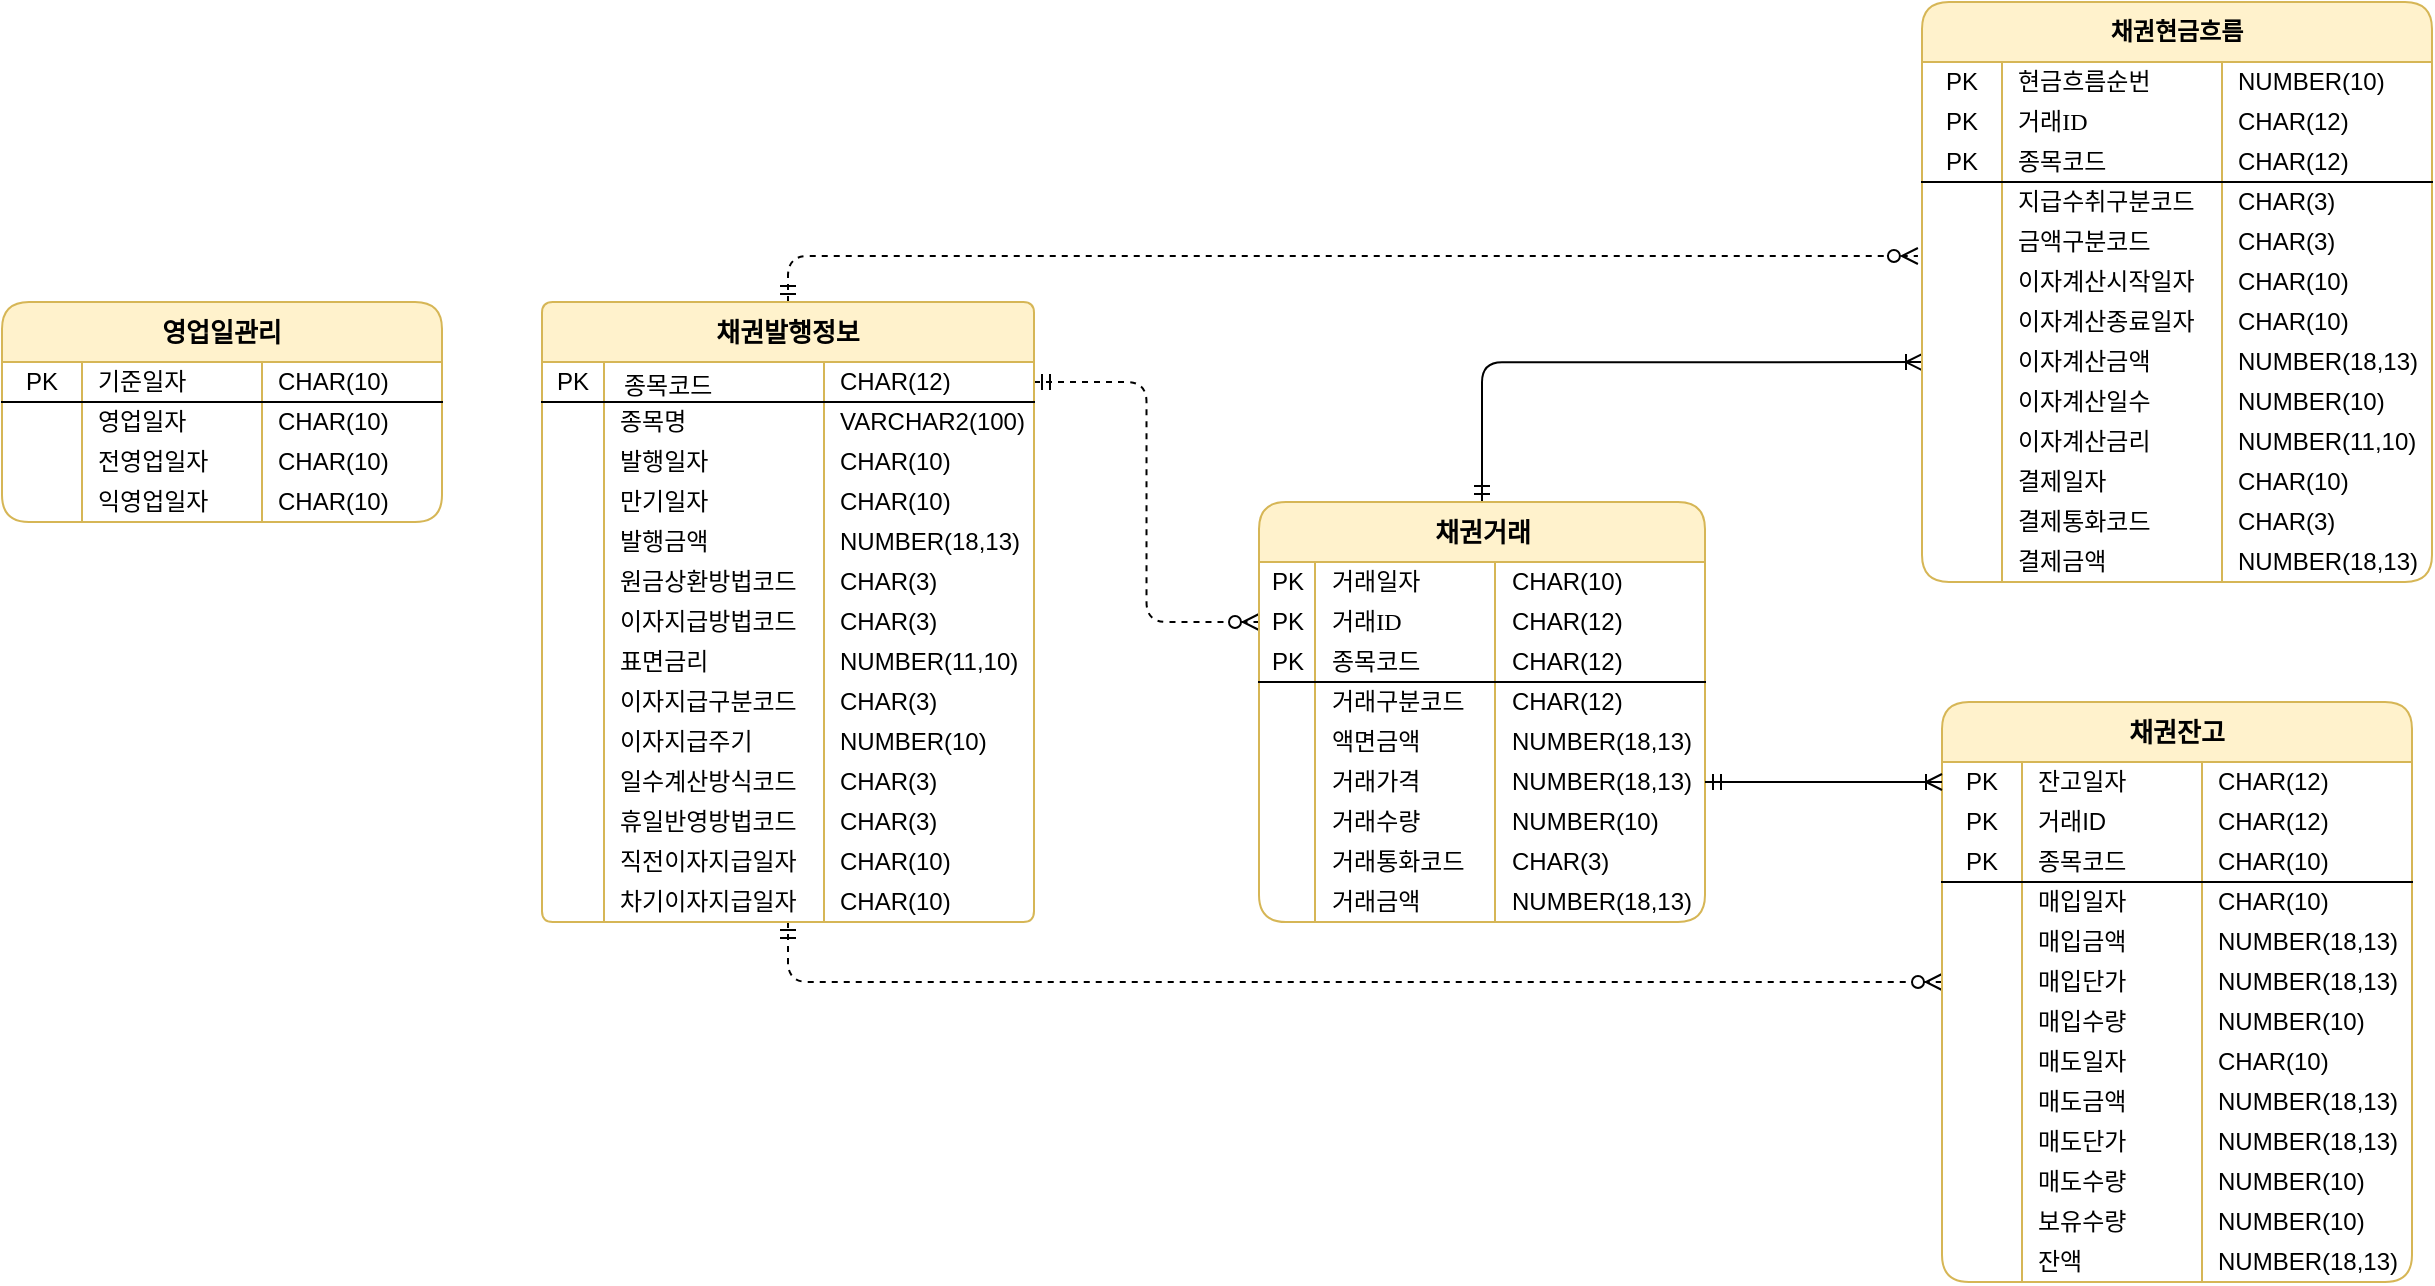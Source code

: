 <mxfile version="14.0.4" type="github"><diagram name="Page-1" id="2ca16b54-16f6-2749-3443-fa8db7711227"><mxGraphModel dx="2460" dy="745" grid="1" gridSize="10" guides="1" tooltips="1" connect="1" arrows="1" fold="1" page="1" pageScale="1" pageWidth="1100" pageHeight="850" math="0" shadow="0"><root><mxCell id="0"/><mxCell id="1" parent="0"/><mxCell id="2ed32ef02a7f4228-18" style="edgeStyle=orthogonalEdgeStyle;html=1;labelBackgroundColor=none;startArrow=ERmandOne;endArrow=ERzeroToMany;fontFamily=Verdana;fontSize=12;align=left;endFill=1;dashed=1;exitX=1;exitY=0.5;exitDx=0;exitDy=0;entryX=0;entryY=0.5;entryDx=0;entryDy=0;" parent="1" source="1fRgIm-5sWAIXZUn4M2q-16" target="1fRgIm-5sWAIXZUn4M2q-86" edge="1"><mxGeometry relative="1" as="geometry"><mxPoint x="220" y="295.06" as="sourcePoint"/><mxPoint x="320" y="295.06" as="targetPoint"/><Array as="points"/></mxGeometry></mxCell><mxCell id="8rsiZhr90NULNktWUe5e-49" style="edgeStyle=orthogonalEdgeStyle;rounded=1;orthogonalLoop=1;jettySize=auto;html=1;entryX=-0.008;entryY=0.847;entryDx=0;entryDy=0;entryPerimeter=0;labelBackgroundColor=none;startArrow=ERmandOne;startFill=0;endArrow=ERzeroToMany;endFill=1;fontSize=12;dashed=1;" edge="1" parent="1" source="1fRgIm-5sWAIXZUn4M2q-15" target="1fRgIm-5sWAIXZUn4M2q-178"><mxGeometry relative="1" as="geometry"/></mxCell><mxCell id="8rsiZhr90NULNktWUe5e-53" style="edgeStyle=orthogonalEdgeStyle;rounded=1;orthogonalLoop=1;jettySize=auto;html=1;entryX=0;entryY=0.5;entryDx=0;entryDy=0;dashed=1;labelBackgroundColor=none;startArrow=ERmandOne;startFill=0;endArrow=ERzeroToMany;endFill=1;fontSize=12;" edge="1" parent="1" source="1fRgIm-5sWAIXZUn4M2q-15" target="1fRgIm-5sWAIXZUn4M2q-153"><mxGeometry relative="1" as="geometry"/></mxCell><mxCell id="1fRgIm-5sWAIXZUn4M2q-15" value="&lt;b style=&quot;text-align: left&quot;&gt;&lt;font style=&quot;font-size: 13px&quot;&gt;채권발행정보&lt;/font&gt;&lt;/b&gt;" style="shape=table;html=1;whiteSpace=wrap;startSize=30;container=1;collapsible=0;childLayout=tableLayout;fixedRows=1;rowLines=0;fontStyle=1;align=center;fontSize=12;rounded=1;shadow=0;sketch=0;fontFamily=Helvetica;fillColor=#fff2cc;strokeColor=#d6b656;arcSize=6;" parent="1" vertex="1"><mxGeometry x="80" y="280" width="246" height="310" as="geometry"/></mxCell><mxCell id="1fRgIm-5sWAIXZUn4M2q-16" value="" style="shape=partialRectangle;html=1;whiteSpace=wrap;collapsible=0;dropTarget=0;pointerEvents=0;fillColor=none;top=0;left=0;bottom=1;right=0;points=[[0,0.5],[1,0.5]];portConstraint=eastwest;fontSize=12;" parent="1fRgIm-5sWAIXZUn4M2q-15" vertex="1"><mxGeometry y="30" width="246" height="20" as="geometry"/></mxCell><mxCell id="1fRgIm-5sWAIXZUn4M2q-17" value="PK" style="shape=partialRectangle;html=1;whiteSpace=wrap;connectable=0;fillColor=none;top=0;left=0;bottom=0;right=0;overflow=hidden;fontSize=12;" parent="1fRgIm-5sWAIXZUn4M2q-16" vertex="1"><mxGeometry width="31" height="20" as="geometry"/></mxCell><mxCell id="1fRgIm-5sWAIXZUn4M2q-18" value="&lt;table cellpadding=&quot;2&quot; cellspacing=&quot;0&quot; style=&quot;font-family: verdana; font-size: 12px; width: 180px;&quot;&gt;&lt;tbody style=&quot;font-size: 12px;&quot;&gt;&lt;tr style=&quot;font-size: 12px;&quot;&gt;&lt;td style=&quot;font-size: 12px;&quot;&gt;종목코드&lt;/td&gt;&lt;/tr&gt;&lt;tr style=&quot;font-size: 12px;&quot;&gt;&lt;/tr&gt;&lt;/tbody&gt;&lt;/table&gt;" style="shape=partialRectangle;html=1;whiteSpace=wrap;connectable=0;top=0;left=0;bottom=0;right=0;align=left;spacingLeft=6;overflow=hidden;fontSize=12;labelBackgroundColor=none;fillColor=none;" parent="1fRgIm-5sWAIXZUn4M2q-16" vertex="1"><mxGeometry x="31" width="110" height="20" as="geometry"/></mxCell><mxCell id="1fRgIm-5sWAIXZUn4M2q-276" value="CHAR(12)" style="shape=partialRectangle;html=1;whiteSpace=wrap;connectable=0;top=0;left=0;bottom=0;right=0;align=left;spacingLeft=6;overflow=hidden;fontSize=12;labelBackgroundColor=none;fillColor=none;" parent="1fRgIm-5sWAIXZUn4M2q-16" vertex="1"><mxGeometry x="141" width="105" height="20" as="geometry"/></mxCell><mxCell id="1fRgIm-5sWAIXZUn4M2q-19" value="" style="shape=partialRectangle;html=1;whiteSpace=wrap;collapsible=0;dropTarget=0;pointerEvents=0;fillColor=none;top=0;left=0;bottom=0;right=0;points=[[0,0.5],[1,0.5]];portConstraint=eastwest;fontSize=12;" parent="1fRgIm-5sWAIXZUn4M2q-15" vertex="1"><mxGeometry y="50" width="246" height="20" as="geometry"/></mxCell><mxCell id="1fRgIm-5sWAIXZUn4M2q-20" value="" style="shape=partialRectangle;html=1;whiteSpace=wrap;connectable=0;fillColor=none;top=0;left=0;bottom=0;right=0;overflow=hidden;fontSize=12;" parent="1fRgIm-5sWAIXZUn4M2q-19" vertex="1"><mxGeometry width="31" height="20" as="geometry"/></mxCell><mxCell id="1fRgIm-5sWAIXZUn4M2q-21" value="종목명" style="shape=partialRectangle;html=1;whiteSpace=wrap;connectable=0;fillColor=none;top=0;left=0;bottom=0;right=0;align=left;spacingLeft=6;overflow=hidden;fontSize=12;" parent="1fRgIm-5sWAIXZUn4M2q-19" vertex="1"><mxGeometry x="31" width="110" height="20" as="geometry"/></mxCell><mxCell id="1fRgIm-5sWAIXZUn4M2q-277" value="&lt;span style=&quot;font-size: 12px&quot;&gt;VARCHAR2(100)&lt;/span&gt;" style="shape=partialRectangle;html=1;whiteSpace=wrap;connectable=0;fillColor=none;top=0;left=0;bottom=0;right=0;align=left;spacingLeft=6;overflow=hidden;fontSize=12;" parent="1fRgIm-5sWAIXZUn4M2q-19" vertex="1"><mxGeometry x="141" width="105" height="20" as="geometry"/></mxCell><mxCell id="1fRgIm-5sWAIXZUn4M2q-22" value="" style="shape=partialRectangle;html=1;whiteSpace=wrap;collapsible=0;dropTarget=0;pointerEvents=0;fillColor=none;top=0;left=0;bottom=0;right=0;points=[[0,0.5],[1,0.5]];portConstraint=eastwest;fontSize=12;" parent="1fRgIm-5sWAIXZUn4M2q-15" vertex="1"><mxGeometry y="70" width="246" height="20" as="geometry"/></mxCell><mxCell id="1fRgIm-5sWAIXZUn4M2q-23" value="" style="shape=partialRectangle;html=1;whiteSpace=wrap;connectable=0;fillColor=none;top=0;left=0;bottom=0;right=0;overflow=hidden;fontSize=12;" parent="1fRgIm-5sWAIXZUn4M2q-22" vertex="1"><mxGeometry width="31" height="20" as="geometry"/></mxCell><mxCell id="1fRgIm-5sWAIXZUn4M2q-24" value="발행일자" style="shape=partialRectangle;html=1;whiteSpace=wrap;connectable=0;fillColor=none;top=0;left=0;bottom=0;right=0;align=left;spacingLeft=6;overflow=hidden;fontSize=12;" parent="1fRgIm-5sWAIXZUn4M2q-22" vertex="1"><mxGeometry x="31" width="110" height="20" as="geometry"/></mxCell><mxCell id="1fRgIm-5sWAIXZUn4M2q-278" value="&lt;span style=&quot;font-size: 12px&quot;&gt;CHAR(10)&lt;/span&gt;" style="shape=partialRectangle;html=1;whiteSpace=wrap;connectable=0;fillColor=none;top=0;left=0;bottom=0;right=0;align=left;spacingLeft=6;overflow=hidden;fontSize=12;" parent="1fRgIm-5sWAIXZUn4M2q-22" vertex="1"><mxGeometry x="141" width="105" height="20" as="geometry"/></mxCell><mxCell id="1fRgIm-5sWAIXZUn4M2q-25" value="" style="shape=partialRectangle;html=1;whiteSpace=wrap;collapsible=0;dropTarget=0;pointerEvents=0;fillColor=none;top=0;left=0;bottom=0;right=0;points=[[0,0.5],[1,0.5]];portConstraint=eastwest;fontSize=12;" parent="1fRgIm-5sWAIXZUn4M2q-15" vertex="1"><mxGeometry y="90" width="246" height="20" as="geometry"/></mxCell><mxCell id="1fRgIm-5sWAIXZUn4M2q-26" value="" style="shape=partialRectangle;html=1;whiteSpace=wrap;connectable=0;fillColor=none;top=0;left=0;bottom=0;right=0;overflow=hidden;fontSize=12;" parent="1fRgIm-5sWAIXZUn4M2q-25" vertex="1"><mxGeometry width="31" height="20" as="geometry"/></mxCell><mxCell id="1fRgIm-5sWAIXZUn4M2q-27" value="만기일자" style="shape=partialRectangle;html=1;whiteSpace=wrap;connectable=0;fillColor=none;top=0;left=0;bottom=0;right=0;align=left;spacingLeft=6;overflow=hidden;fontSize=12;" parent="1fRgIm-5sWAIXZUn4M2q-25" vertex="1"><mxGeometry x="31" width="110" height="20" as="geometry"/></mxCell><mxCell id="1fRgIm-5sWAIXZUn4M2q-279" value="&lt;span style=&quot;font-size: 12px&quot;&gt;CHAR(10)&lt;/span&gt;" style="shape=partialRectangle;html=1;whiteSpace=wrap;connectable=0;fillColor=none;top=0;left=0;bottom=0;right=0;align=left;spacingLeft=6;overflow=hidden;fontSize=12;" parent="1fRgIm-5sWAIXZUn4M2q-25" vertex="1"><mxGeometry x="141" width="105" height="20" as="geometry"/></mxCell><mxCell id="1fRgIm-5sWAIXZUn4M2q-40" value="" style="shape=partialRectangle;html=1;whiteSpace=wrap;collapsible=0;dropTarget=0;pointerEvents=0;fillColor=none;top=0;left=0;bottom=0;right=0;points=[[0,0.5],[1,0.5]];portConstraint=eastwest;fontSize=12;" parent="1fRgIm-5sWAIXZUn4M2q-15" vertex="1"><mxGeometry y="110" width="246" height="20" as="geometry"/></mxCell><mxCell id="1fRgIm-5sWAIXZUn4M2q-41" value="" style="shape=partialRectangle;html=1;whiteSpace=wrap;connectable=0;fillColor=none;top=0;left=0;bottom=0;right=0;overflow=hidden;fontSize=12;" parent="1fRgIm-5sWAIXZUn4M2q-40" vertex="1"><mxGeometry width="31" height="20" as="geometry"/></mxCell><mxCell id="1fRgIm-5sWAIXZUn4M2q-42" value="발행금액" style="shape=partialRectangle;html=1;whiteSpace=wrap;connectable=0;fillColor=none;top=0;left=0;bottom=0;right=0;align=left;spacingLeft=6;overflow=hidden;fontSize=12;" parent="1fRgIm-5sWAIXZUn4M2q-40" vertex="1"><mxGeometry x="31" width="110" height="20" as="geometry"/></mxCell><mxCell id="1fRgIm-5sWAIXZUn4M2q-280" value="&lt;span style=&quot;font-size: 12px&quot;&gt;NUMBER(18,13)&lt;/span&gt;" style="shape=partialRectangle;html=1;whiteSpace=wrap;connectable=0;fillColor=none;top=0;left=0;bottom=0;right=0;align=left;spacingLeft=6;overflow=hidden;fontSize=12;" parent="1fRgIm-5sWAIXZUn4M2q-40" vertex="1"><mxGeometry x="141" width="105" height="20" as="geometry"/></mxCell><mxCell id="1fRgIm-5sWAIXZUn4M2q-58" value="" style="shape=partialRectangle;html=1;whiteSpace=wrap;collapsible=0;dropTarget=0;pointerEvents=0;fillColor=none;top=0;left=0;bottom=0;right=0;points=[[0,0.5],[1,0.5]];portConstraint=eastwest;fontSize=12;" parent="1fRgIm-5sWAIXZUn4M2q-15" vertex="1"><mxGeometry y="130" width="246" height="20" as="geometry"/></mxCell><mxCell id="1fRgIm-5sWAIXZUn4M2q-59" value="" style="shape=partialRectangle;html=1;whiteSpace=wrap;connectable=0;fillColor=none;top=0;left=0;bottom=0;right=0;overflow=hidden;fontSize=12;" parent="1fRgIm-5sWAIXZUn4M2q-58" vertex="1"><mxGeometry width="31" height="20" as="geometry"/></mxCell><mxCell id="1fRgIm-5sWAIXZUn4M2q-60" value="원금상환방법코드" style="shape=partialRectangle;html=1;whiteSpace=wrap;connectable=0;fillColor=none;top=0;left=0;bottom=0;right=0;align=left;spacingLeft=6;overflow=hidden;fontSize=12;" parent="1fRgIm-5sWAIXZUn4M2q-58" vertex="1"><mxGeometry x="31" width="110" height="20" as="geometry"/></mxCell><mxCell id="1fRgIm-5sWAIXZUn4M2q-281" value="&lt;span style=&quot;font-size: 12px&quot;&gt;CHAR(3)&lt;/span&gt;" style="shape=partialRectangle;html=1;whiteSpace=wrap;connectable=0;fillColor=none;top=0;left=0;bottom=0;right=0;align=left;spacingLeft=6;overflow=hidden;fontSize=12;" parent="1fRgIm-5sWAIXZUn4M2q-58" vertex="1"><mxGeometry x="141" width="105" height="20" as="geometry"/></mxCell><mxCell id="1fRgIm-5sWAIXZUn4M2q-61" value="" style="shape=partialRectangle;html=1;whiteSpace=wrap;collapsible=0;dropTarget=0;pointerEvents=0;fillColor=none;top=0;left=0;bottom=0;right=0;points=[[0,0.5],[1,0.5]];portConstraint=eastwest;fontSize=12;" parent="1fRgIm-5sWAIXZUn4M2q-15" vertex="1"><mxGeometry y="150" width="246" height="20" as="geometry"/></mxCell><mxCell id="1fRgIm-5sWAIXZUn4M2q-62" value="" style="shape=partialRectangle;html=1;whiteSpace=wrap;connectable=0;fillColor=none;top=0;left=0;bottom=0;right=0;overflow=hidden;fontSize=12;" parent="1fRgIm-5sWAIXZUn4M2q-61" vertex="1"><mxGeometry width="31" height="20" as="geometry"/></mxCell><mxCell id="1fRgIm-5sWAIXZUn4M2q-63" value="이자지급방법코드" style="shape=partialRectangle;html=1;whiteSpace=wrap;connectable=0;fillColor=none;top=0;left=0;bottom=0;right=0;align=left;spacingLeft=6;overflow=hidden;fontSize=12;" parent="1fRgIm-5sWAIXZUn4M2q-61" vertex="1"><mxGeometry x="31" width="110" height="20" as="geometry"/></mxCell><mxCell id="1fRgIm-5sWAIXZUn4M2q-282" value="CHAR(3)" style="shape=partialRectangle;html=1;whiteSpace=wrap;connectable=0;fillColor=none;top=0;left=0;bottom=0;right=0;align=left;spacingLeft=6;overflow=hidden;fontSize=12;" parent="1fRgIm-5sWAIXZUn4M2q-61" vertex="1"><mxGeometry x="141" width="105" height="20" as="geometry"/></mxCell><mxCell id="1fRgIm-5sWAIXZUn4M2q-64" value="" style="shape=partialRectangle;html=1;whiteSpace=wrap;collapsible=0;dropTarget=0;pointerEvents=0;fillColor=none;top=0;left=0;bottom=0;right=0;points=[[0,0.5],[1,0.5]];portConstraint=eastwest;fontSize=12;" parent="1fRgIm-5sWAIXZUn4M2q-15" vertex="1"><mxGeometry y="170" width="246" height="20" as="geometry"/></mxCell><mxCell id="1fRgIm-5sWAIXZUn4M2q-65" value="" style="shape=partialRectangle;html=1;whiteSpace=wrap;connectable=0;fillColor=none;top=0;left=0;bottom=0;right=0;overflow=hidden;fontSize=12;" parent="1fRgIm-5sWAIXZUn4M2q-64" vertex="1"><mxGeometry width="31" height="20" as="geometry"/></mxCell><mxCell id="1fRgIm-5sWAIXZUn4M2q-66" value="표면금리" style="shape=partialRectangle;html=1;whiteSpace=wrap;connectable=0;fillColor=none;top=0;left=0;bottom=0;right=0;align=left;spacingLeft=6;overflow=hidden;fontSize=12;" parent="1fRgIm-5sWAIXZUn4M2q-64" vertex="1"><mxGeometry x="31" width="110" height="20" as="geometry"/></mxCell><mxCell id="1fRgIm-5sWAIXZUn4M2q-283" value="NUMBER(11,10)" style="shape=partialRectangle;html=1;whiteSpace=wrap;connectable=0;fillColor=none;top=0;left=0;bottom=0;right=0;align=left;spacingLeft=6;overflow=hidden;fontSize=12;" parent="1fRgIm-5sWAIXZUn4M2q-64" vertex="1"><mxGeometry x="141" width="105" height="20" as="geometry"/></mxCell><mxCell id="1fRgIm-5sWAIXZUn4M2q-67" value="" style="shape=partialRectangle;html=1;whiteSpace=wrap;collapsible=0;dropTarget=0;pointerEvents=0;fillColor=none;top=0;left=0;bottom=0;right=0;points=[[0,0.5],[1,0.5]];portConstraint=eastwest;fontSize=12;" parent="1fRgIm-5sWAIXZUn4M2q-15" vertex="1"><mxGeometry y="190" width="246" height="20" as="geometry"/></mxCell><mxCell id="1fRgIm-5sWAIXZUn4M2q-68" value="" style="shape=partialRectangle;html=1;whiteSpace=wrap;connectable=0;fillColor=none;top=0;left=0;bottom=0;right=0;overflow=hidden;fontSize=12;" parent="1fRgIm-5sWAIXZUn4M2q-67" vertex="1"><mxGeometry width="31" height="20" as="geometry"/></mxCell><mxCell id="1fRgIm-5sWAIXZUn4M2q-69" value="이자지급구분코드" style="shape=partialRectangle;html=1;whiteSpace=wrap;connectable=0;fillColor=none;top=0;left=0;bottom=0;right=0;align=left;spacingLeft=6;overflow=hidden;fontSize=12;" parent="1fRgIm-5sWAIXZUn4M2q-67" vertex="1"><mxGeometry x="31" width="110" height="20" as="geometry"/></mxCell><mxCell id="1fRgIm-5sWAIXZUn4M2q-284" value="CHAR(3)" style="shape=partialRectangle;html=1;whiteSpace=wrap;connectable=0;fillColor=none;top=0;left=0;bottom=0;right=0;align=left;spacingLeft=6;overflow=hidden;fontSize=12;" parent="1fRgIm-5sWAIXZUn4M2q-67" vertex="1"><mxGeometry x="141" width="105" height="20" as="geometry"/></mxCell><mxCell id="1fRgIm-5sWAIXZUn4M2q-70" value="" style="shape=partialRectangle;html=1;whiteSpace=wrap;collapsible=0;dropTarget=0;pointerEvents=0;fillColor=none;top=0;left=0;bottom=0;right=0;points=[[0,0.5],[1,0.5]];portConstraint=eastwest;fontSize=12;" parent="1fRgIm-5sWAIXZUn4M2q-15" vertex="1"><mxGeometry y="210" width="246" height="20" as="geometry"/></mxCell><mxCell id="1fRgIm-5sWAIXZUn4M2q-71" value="" style="shape=partialRectangle;html=1;whiteSpace=wrap;connectable=0;fillColor=none;top=0;left=0;bottom=0;right=0;overflow=hidden;fontSize=12;" parent="1fRgIm-5sWAIXZUn4M2q-70" vertex="1"><mxGeometry width="31" height="20" as="geometry"/></mxCell><mxCell id="1fRgIm-5sWAIXZUn4M2q-72" value="이자지급주기" style="shape=partialRectangle;html=1;whiteSpace=wrap;connectable=0;fillColor=none;top=0;left=0;bottom=0;right=0;align=left;spacingLeft=6;overflow=hidden;fontSize=12;" parent="1fRgIm-5sWAIXZUn4M2q-70" vertex="1"><mxGeometry x="31" width="110" height="20" as="geometry"/></mxCell><mxCell id="1fRgIm-5sWAIXZUn4M2q-285" value="&lt;span style=&quot;font-size: 12px&quot;&gt;NUMBER(10)&lt;/span&gt;" style="shape=partialRectangle;html=1;whiteSpace=wrap;connectable=0;fillColor=none;top=0;left=0;bottom=0;right=0;align=left;spacingLeft=6;overflow=hidden;fontSize=12;" parent="1fRgIm-5sWAIXZUn4M2q-70" vertex="1"><mxGeometry x="141" width="105" height="20" as="geometry"/></mxCell><mxCell id="1fRgIm-5sWAIXZUn4M2q-73" value="" style="shape=partialRectangle;html=1;whiteSpace=wrap;collapsible=0;dropTarget=0;pointerEvents=0;fillColor=none;top=0;left=0;bottom=0;right=0;points=[[0,0.5],[1,0.5]];portConstraint=eastwest;fontSize=12;" parent="1fRgIm-5sWAIXZUn4M2q-15" vertex="1"><mxGeometry y="230" width="246" height="20" as="geometry"/></mxCell><mxCell id="1fRgIm-5sWAIXZUn4M2q-74" value="" style="shape=partialRectangle;html=1;whiteSpace=wrap;connectable=0;fillColor=none;top=0;left=0;bottom=0;right=0;overflow=hidden;fontSize=12;" parent="1fRgIm-5sWAIXZUn4M2q-73" vertex="1"><mxGeometry width="31" height="20" as="geometry"/></mxCell><mxCell id="1fRgIm-5sWAIXZUn4M2q-75" value="일수계산방식코드" style="shape=partialRectangle;html=1;whiteSpace=wrap;connectable=0;fillColor=none;top=0;left=0;bottom=0;right=0;align=left;spacingLeft=6;overflow=hidden;fontSize=12;" parent="1fRgIm-5sWAIXZUn4M2q-73" vertex="1"><mxGeometry x="31" width="110" height="20" as="geometry"/></mxCell><mxCell id="1fRgIm-5sWAIXZUn4M2q-286" value="CHAR(3)" style="shape=partialRectangle;html=1;whiteSpace=wrap;connectable=0;fillColor=none;top=0;left=0;bottom=0;right=0;align=left;spacingLeft=6;overflow=hidden;fontSize=12;" parent="1fRgIm-5sWAIXZUn4M2q-73" vertex="1"><mxGeometry x="141" width="105" height="20" as="geometry"/></mxCell><mxCell id="1fRgIm-5sWAIXZUn4M2q-76" value="" style="shape=partialRectangle;html=1;whiteSpace=wrap;collapsible=0;dropTarget=0;pointerEvents=0;fillColor=none;top=0;left=0;bottom=0;right=0;points=[[0,0.5],[1,0.5]];portConstraint=eastwest;fontSize=12;" parent="1fRgIm-5sWAIXZUn4M2q-15" vertex="1"><mxGeometry y="250" width="246" height="20" as="geometry"/></mxCell><mxCell id="1fRgIm-5sWAIXZUn4M2q-77" value="" style="shape=partialRectangle;html=1;whiteSpace=wrap;connectable=0;fillColor=none;top=0;left=0;bottom=0;right=0;overflow=hidden;fontSize=12;" parent="1fRgIm-5sWAIXZUn4M2q-76" vertex="1"><mxGeometry width="31" height="20" as="geometry"/></mxCell><mxCell id="1fRgIm-5sWAIXZUn4M2q-78" value="휴일반영방법코드" style="shape=partialRectangle;html=1;whiteSpace=wrap;connectable=0;fillColor=none;top=0;left=0;bottom=0;right=0;align=left;spacingLeft=6;overflow=hidden;fontSize=12;" parent="1fRgIm-5sWAIXZUn4M2q-76" vertex="1"><mxGeometry x="31" width="110" height="20" as="geometry"/></mxCell><mxCell id="1fRgIm-5sWAIXZUn4M2q-287" value="CHAR(3)" style="shape=partialRectangle;html=1;whiteSpace=wrap;connectable=0;fillColor=none;top=0;left=0;bottom=0;right=0;align=left;spacingLeft=6;overflow=hidden;fontSize=12;" parent="1fRgIm-5sWAIXZUn4M2q-76" vertex="1"><mxGeometry x="141" width="105" height="20" as="geometry"/></mxCell><mxCell id="1fRgIm-5sWAIXZUn4M2q-79" value="" style="shape=partialRectangle;html=1;whiteSpace=wrap;collapsible=0;dropTarget=0;pointerEvents=0;fillColor=none;top=0;left=0;bottom=0;right=0;points=[[0,0.5],[1,0.5]];portConstraint=eastwest;fontSize=12;" parent="1fRgIm-5sWAIXZUn4M2q-15" vertex="1"><mxGeometry y="270" width="246" height="20" as="geometry"/></mxCell><mxCell id="1fRgIm-5sWAIXZUn4M2q-80" value="" style="shape=partialRectangle;html=1;whiteSpace=wrap;connectable=0;fillColor=none;top=0;left=0;bottom=0;right=0;overflow=hidden;fontSize=12;" parent="1fRgIm-5sWAIXZUn4M2q-79" vertex="1"><mxGeometry width="31" height="20" as="geometry"/></mxCell><mxCell id="1fRgIm-5sWAIXZUn4M2q-81" value="직전이자지급일자" style="shape=partialRectangle;html=1;whiteSpace=wrap;connectable=0;fillColor=none;top=0;left=0;bottom=0;right=0;align=left;spacingLeft=6;overflow=hidden;fontSize=12;" parent="1fRgIm-5sWAIXZUn4M2q-79" vertex="1"><mxGeometry x="31" width="110" height="20" as="geometry"/></mxCell><mxCell id="1fRgIm-5sWAIXZUn4M2q-288" value="&lt;span style=&quot;font-size: 12px&quot;&gt;CHAR(10)&lt;/span&gt;" style="shape=partialRectangle;html=1;whiteSpace=wrap;connectable=0;fillColor=none;top=0;left=0;bottom=0;right=0;align=left;spacingLeft=6;overflow=hidden;fontSize=12;" parent="1fRgIm-5sWAIXZUn4M2q-79" vertex="1"><mxGeometry x="141" width="105" height="20" as="geometry"/></mxCell><mxCell id="1fRgIm-5sWAIXZUn4M2q-82" value="" style="shape=partialRectangle;html=1;whiteSpace=wrap;collapsible=0;dropTarget=0;pointerEvents=0;fillColor=none;top=0;left=0;bottom=0;right=0;points=[[0,0.5],[1,0.5]];portConstraint=eastwest;fontSize=12;" parent="1fRgIm-5sWAIXZUn4M2q-15" vertex="1"><mxGeometry y="290" width="246" height="20" as="geometry"/></mxCell><mxCell id="1fRgIm-5sWAIXZUn4M2q-83" value="" style="shape=partialRectangle;html=1;whiteSpace=wrap;connectable=0;fillColor=none;top=0;left=0;bottom=0;right=0;overflow=hidden;fontSize=12;" parent="1fRgIm-5sWAIXZUn4M2q-82" vertex="1"><mxGeometry width="31" height="20" as="geometry"/></mxCell><mxCell id="1fRgIm-5sWAIXZUn4M2q-84" value="차기이자지급일자" style="shape=partialRectangle;html=1;whiteSpace=wrap;connectable=0;fillColor=none;top=0;left=0;bottom=0;right=0;align=left;spacingLeft=6;overflow=hidden;fontSize=12;" parent="1fRgIm-5sWAIXZUn4M2q-82" vertex="1"><mxGeometry x="31" width="110" height="20" as="geometry"/></mxCell><mxCell id="1fRgIm-5sWAIXZUn4M2q-289" value="CHAR(10)" style="shape=partialRectangle;html=1;whiteSpace=wrap;connectable=0;fillColor=none;top=0;left=0;bottom=0;right=0;align=left;spacingLeft=6;overflow=hidden;fontSize=12;" parent="1fRgIm-5sWAIXZUn4M2q-82" vertex="1"><mxGeometry x="141" width="105" height="20" as="geometry"/></mxCell><mxCell id="8rsiZhr90NULNktWUe5e-50" style="edgeStyle=orthogonalEdgeStyle;rounded=1;orthogonalLoop=1;jettySize=auto;html=1;entryX=0;entryY=0.5;entryDx=0;entryDy=0;labelBackgroundColor=none;startArrow=ERmandOne;startFill=0;endArrow=ERoneToMany;endFill=0;fontSize=12;" edge="1" parent="1" source="1fRgIm-5sWAIXZUn4M2q-85" target="1fRgIm-5sWAIXZUn4M2q-187"><mxGeometry relative="1" as="geometry"/></mxCell><mxCell id="1fRgIm-5sWAIXZUn4M2q-85" value="&lt;div style=&quot;text-align: left&quot;&gt;&lt;font style=&quot;font-size: 13px&quot;&gt;채권거래&lt;/font&gt;&lt;/div&gt;" style="shape=table;html=1;whiteSpace=wrap;startSize=30;container=1;collapsible=0;childLayout=tableLayout;fixedRows=1;rowLines=0;fontStyle=1;align=center;fontSize=12;rounded=1;shadow=0;sketch=0;fontFamily=Helvetica;fillColor=#fff2cc;strokeColor=#d6b656;" parent="1" vertex="1"><mxGeometry x="438.5" y="380" width="223" height="210" as="geometry"/></mxCell><mxCell id="1fRgIm-5sWAIXZUn4M2q-131" value="" style="shape=partialRectangle;html=1;whiteSpace=wrap;collapsible=0;dropTarget=0;pointerEvents=0;fillColor=none;top=0;left=0;bottom=1;right=0;points=[[0,0.5],[1,0.5]];portConstraint=eastwest;strokeColor=none;fontSize=12;" parent="1fRgIm-5sWAIXZUn4M2q-85" vertex="1"><mxGeometry y="30" width="223" height="20" as="geometry"/></mxCell><mxCell id="1fRgIm-5sWAIXZUn4M2q-132" value="&lt;span style=&quot;font-size: 12px;&quot;&gt;PK&lt;/span&gt;" style="shape=partialRectangle;html=1;whiteSpace=wrap;connectable=0;fillColor=none;top=0;left=0;bottom=0;right=0;overflow=hidden;fontSize=12;strokeColor=none;" parent="1fRgIm-5sWAIXZUn4M2q-131" vertex="1"><mxGeometry width="28" height="20" as="geometry"/></mxCell><mxCell id="1fRgIm-5sWAIXZUn4M2q-133" value="&lt;font face=&quot;verdana&quot; style=&quot;font-size: 12px;&quot;&gt;거래일자&lt;/font&gt;" style="shape=partialRectangle;html=1;whiteSpace=wrap;connectable=0;fillColor=none;top=0;left=0;bottom=0;right=0;align=left;spacingLeft=6;overflow=hidden;fontSize=12;strokeColor=none;" parent="1fRgIm-5sWAIXZUn4M2q-131" vertex="1"><mxGeometry x="28" width="90" height="20" as="geometry"/></mxCell><mxCell id="1fRgIm-5sWAIXZUn4M2q-291" value="CHAR(10)" style="shape=partialRectangle;html=1;whiteSpace=wrap;connectable=0;fillColor=none;top=0;left=0;bottom=0;right=0;align=left;spacingLeft=6;overflow=hidden;fontSize=12;strokeColor=none;verticalAlign=middle;" parent="1fRgIm-5sWAIXZUn4M2q-131" vertex="1"><mxGeometry x="118" width="105" height="20" as="geometry"/></mxCell><mxCell id="1fRgIm-5sWAIXZUn4M2q-86" value="" style="shape=partialRectangle;html=1;whiteSpace=wrap;collapsible=0;dropTarget=0;pointerEvents=0;fillColor=none;top=0;left=0;bottom=1;right=0;points=[[0,0.5],[1,0.5]];portConstraint=eastwest;strokeColor=none;fontSize=12;" parent="1fRgIm-5sWAIXZUn4M2q-85" vertex="1"><mxGeometry y="50" width="223" height="20" as="geometry"/></mxCell><mxCell id="1fRgIm-5sWAIXZUn4M2q-87" value="&lt;span style=&quot;font-size: 12px;&quot;&gt;PK&lt;/span&gt;" style="shape=partialRectangle;html=1;whiteSpace=wrap;connectable=0;fillColor=none;top=0;left=0;bottom=0;right=0;overflow=hidden;fontSize=12;strokeColor=none;" parent="1fRgIm-5sWAIXZUn4M2q-86" vertex="1"><mxGeometry width="28" height="20" as="geometry"/></mxCell><mxCell id="1fRgIm-5sWAIXZUn4M2q-88" value="&lt;font face=&quot;verdana&quot; style=&quot;font-size: 12px;&quot;&gt;거래ID&lt;/font&gt;" style="shape=partialRectangle;html=1;whiteSpace=wrap;connectable=0;fillColor=none;top=0;left=0;bottom=0;right=0;align=left;spacingLeft=6;overflow=hidden;fontSize=12;strokeColor=none;" parent="1fRgIm-5sWAIXZUn4M2q-86" vertex="1"><mxGeometry x="28" width="90" height="20" as="geometry"/></mxCell><mxCell id="1fRgIm-5sWAIXZUn4M2q-290" value="&lt;span style=&quot;font-size: 12px;&quot;&gt;CHAR(12)&lt;/span&gt;" style="shape=partialRectangle;html=1;whiteSpace=wrap;connectable=0;fillColor=none;top=0;left=0;bottom=0;right=0;align=left;spacingLeft=6;overflow=hidden;fontSize=12;strokeColor=none;verticalAlign=middle;" parent="1fRgIm-5sWAIXZUn4M2q-86" vertex="1"><mxGeometry x="118" width="105" height="20" as="geometry"/></mxCell><mxCell id="1fRgIm-5sWAIXZUn4M2q-134" value="" style="shape=partialRectangle;html=1;whiteSpace=wrap;collapsible=0;dropTarget=0;pointerEvents=0;fillColor=none;top=0;left=0;bottom=1;right=0;points=[[0,0.5],[1,0.5]];portConstraint=eastwest;fontSize=12;" parent="1fRgIm-5sWAIXZUn4M2q-85" vertex="1"><mxGeometry y="70" width="223" height="20" as="geometry"/></mxCell><mxCell id="1fRgIm-5sWAIXZUn4M2q-135" value="&lt;span style=&quot;font-size: 12px;&quot;&gt;PK&lt;/span&gt;" style="shape=partialRectangle;html=1;whiteSpace=wrap;connectable=0;fillColor=none;top=0;left=0;bottom=0;right=0;overflow=hidden;fontSize=12;strokeColor=none;" parent="1fRgIm-5sWAIXZUn4M2q-134" vertex="1"><mxGeometry width="28" height="20" as="geometry"/></mxCell><mxCell id="1fRgIm-5sWAIXZUn4M2q-136" value="&lt;span style=&quot;font-family: &amp;#34;verdana&amp;#34;&quot;&gt;종목코드&lt;/span&gt;" style="shape=partialRectangle;html=1;whiteSpace=wrap;connectable=0;fillColor=none;top=0;left=0;bottom=0;right=0;align=left;spacingLeft=6;overflow=hidden;fontSize=12;strokeColor=none;" parent="1fRgIm-5sWAIXZUn4M2q-134" vertex="1"><mxGeometry x="28" width="90" height="20" as="geometry"/></mxCell><mxCell id="1fRgIm-5sWAIXZUn4M2q-292" value="&lt;span style=&quot;font-size: 12px;&quot;&gt;CHAR(12)&lt;/span&gt;" style="shape=partialRectangle;html=1;whiteSpace=wrap;connectable=0;fillColor=none;top=0;left=0;bottom=0;right=0;align=left;spacingLeft=6;overflow=hidden;fontSize=12;strokeColor=none;verticalAlign=middle;" parent="1fRgIm-5sWAIXZUn4M2q-134" vertex="1"><mxGeometry x="118" width="105" height="20" as="geometry"/></mxCell><mxCell id="1fRgIm-5sWAIXZUn4M2q-89" value="" style="shape=partialRectangle;html=1;whiteSpace=wrap;collapsible=0;dropTarget=0;pointerEvents=0;fillColor=none;top=0;left=0;bottom=0;right=0;points=[[0,0.5],[1,0.5]];portConstraint=eastwest;fontSize=12;" parent="1fRgIm-5sWAIXZUn4M2q-85" vertex="1"><mxGeometry y="90" width="223" height="20" as="geometry"/></mxCell><mxCell id="1fRgIm-5sWAIXZUn4M2q-90" value="" style="shape=partialRectangle;html=1;whiteSpace=wrap;connectable=0;fillColor=none;top=0;left=0;bottom=0;right=0;overflow=hidden;fontSize=12;" parent="1fRgIm-5sWAIXZUn4M2q-89" vertex="1"><mxGeometry width="28" height="20" as="geometry"/></mxCell><mxCell id="1fRgIm-5sWAIXZUn4M2q-91" value="거래구분코드" style="shape=partialRectangle;html=1;whiteSpace=wrap;connectable=0;fillColor=none;top=0;left=0;bottom=0;right=0;align=left;spacingLeft=6;overflow=hidden;fontSize=12;" parent="1fRgIm-5sWAIXZUn4M2q-89" vertex="1"><mxGeometry x="28" width="90" height="20" as="geometry"/></mxCell><mxCell id="1fRgIm-5sWAIXZUn4M2q-293" value="&lt;span style=&quot;font-size: 12px;&quot;&gt;CHAR(12)&lt;/span&gt;" style="shape=partialRectangle;html=1;whiteSpace=wrap;connectable=0;fillColor=none;top=0;left=0;bottom=0;right=0;align=left;spacingLeft=6;overflow=hidden;fontSize=12;verticalAlign=middle;" parent="1fRgIm-5sWAIXZUn4M2q-89" vertex="1"><mxGeometry x="118" width="105" height="20" as="geometry"/></mxCell><mxCell id="1fRgIm-5sWAIXZUn4M2q-92" value="" style="shape=partialRectangle;html=1;whiteSpace=wrap;collapsible=0;dropTarget=0;pointerEvents=0;fillColor=none;top=0;left=0;bottom=0;right=0;points=[[0,0.5],[1,0.5]];portConstraint=eastwest;fontSize=12;" parent="1fRgIm-5sWAIXZUn4M2q-85" vertex="1"><mxGeometry y="110" width="223" height="20" as="geometry"/></mxCell><mxCell id="1fRgIm-5sWAIXZUn4M2q-93" value="" style="shape=partialRectangle;html=1;whiteSpace=wrap;connectable=0;fillColor=none;top=0;left=0;bottom=0;right=0;overflow=hidden;fontSize=12;" parent="1fRgIm-5sWAIXZUn4M2q-92" vertex="1"><mxGeometry width="28" height="20" as="geometry"/></mxCell><mxCell id="1fRgIm-5sWAIXZUn4M2q-94" value="액면금액" style="shape=partialRectangle;html=1;whiteSpace=wrap;connectable=0;fillColor=none;top=0;left=0;bottom=0;right=0;align=left;spacingLeft=6;overflow=hidden;fontSize=12;" parent="1fRgIm-5sWAIXZUn4M2q-92" vertex="1"><mxGeometry x="28" width="90" height="20" as="geometry"/></mxCell><mxCell id="1fRgIm-5sWAIXZUn4M2q-294" value="NUMBER(18,13)" style="shape=partialRectangle;html=1;whiteSpace=wrap;connectable=0;fillColor=none;top=0;left=0;bottom=0;right=0;align=left;spacingLeft=6;overflow=hidden;fontSize=12;verticalAlign=middle;" parent="1fRgIm-5sWAIXZUn4M2q-92" vertex="1"><mxGeometry x="118" width="105" height="20" as="geometry"/></mxCell><mxCell id="1fRgIm-5sWAIXZUn4M2q-95" value="" style="shape=partialRectangle;html=1;whiteSpace=wrap;collapsible=0;dropTarget=0;pointerEvents=0;fillColor=none;top=0;left=0;bottom=0;right=0;points=[[0,0.5],[1,0.5]];portConstraint=eastwest;fontSize=12;" parent="1fRgIm-5sWAIXZUn4M2q-85" vertex="1"><mxGeometry y="130" width="223" height="20" as="geometry"/></mxCell><mxCell id="1fRgIm-5sWAIXZUn4M2q-96" value="" style="shape=partialRectangle;html=1;whiteSpace=wrap;connectable=0;fillColor=none;top=0;left=0;bottom=0;right=0;overflow=hidden;fontSize=12;" parent="1fRgIm-5sWAIXZUn4M2q-95" vertex="1"><mxGeometry width="28" height="20" as="geometry"/></mxCell><mxCell id="1fRgIm-5sWAIXZUn4M2q-97" value="거래가격" style="shape=partialRectangle;html=1;whiteSpace=wrap;connectable=0;fillColor=none;top=0;left=0;bottom=0;right=0;align=left;spacingLeft=6;overflow=hidden;fontSize=12;" parent="1fRgIm-5sWAIXZUn4M2q-95" vertex="1"><mxGeometry x="28" width="90" height="20" as="geometry"/></mxCell><mxCell id="1fRgIm-5sWAIXZUn4M2q-295" value="NUMBER(18,13)" style="shape=partialRectangle;html=1;whiteSpace=wrap;connectable=0;fillColor=none;top=0;left=0;bottom=0;right=0;align=left;spacingLeft=6;overflow=hidden;fontSize=12;verticalAlign=middle;" parent="1fRgIm-5sWAIXZUn4M2q-95" vertex="1"><mxGeometry x="118" width="105" height="20" as="geometry"/></mxCell><mxCell id="1fRgIm-5sWAIXZUn4M2q-98" value="" style="shape=partialRectangle;html=1;whiteSpace=wrap;collapsible=0;dropTarget=0;pointerEvents=0;fillColor=none;top=0;left=0;bottom=0;right=0;points=[[0,0.5],[1,0.5]];portConstraint=eastwest;fontSize=12;" parent="1fRgIm-5sWAIXZUn4M2q-85" vertex="1"><mxGeometry y="150" width="223" height="20" as="geometry"/></mxCell><mxCell id="1fRgIm-5sWAIXZUn4M2q-99" value="" style="shape=partialRectangle;html=1;whiteSpace=wrap;connectable=0;fillColor=none;top=0;left=0;bottom=0;right=0;overflow=hidden;fontSize=12;" parent="1fRgIm-5sWAIXZUn4M2q-98" vertex="1"><mxGeometry width="28" height="20" as="geometry"/></mxCell><mxCell id="1fRgIm-5sWAIXZUn4M2q-100" value="거래수량" style="shape=partialRectangle;html=1;whiteSpace=wrap;connectable=0;fillColor=none;top=0;left=0;bottom=0;right=0;align=left;spacingLeft=6;overflow=hidden;fontSize=12;" parent="1fRgIm-5sWAIXZUn4M2q-98" vertex="1"><mxGeometry x="28" width="90" height="20" as="geometry"/></mxCell><mxCell id="1fRgIm-5sWAIXZUn4M2q-296" value="&lt;span style=&quot;font-size: 12px&quot;&gt;NUMBER(10)&lt;/span&gt;" style="shape=partialRectangle;html=1;whiteSpace=wrap;connectable=0;fillColor=none;top=0;left=0;bottom=0;right=0;align=left;spacingLeft=6;overflow=hidden;fontSize=12;verticalAlign=middle;" parent="1fRgIm-5sWAIXZUn4M2q-98" vertex="1"><mxGeometry x="118" width="105" height="20" as="geometry"/></mxCell><mxCell id="1fRgIm-5sWAIXZUn4M2q-101" value="" style="shape=partialRectangle;html=1;whiteSpace=wrap;collapsible=0;dropTarget=0;pointerEvents=0;fillColor=none;top=0;left=0;bottom=0;right=0;points=[[0,0.5],[1,0.5]];portConstraint=eastwest;fontSize=12;" parent="1fRgIm-5sWAIXZUn4M2q-85" vertex="1"><mxGeometry y="170" width="223" height="20" as="geometry"/></mxCell><mxCell id="1fRgIm-5sWAIXZUn4M2q-102" value="" style="shape=partialRectangle;html=1;whiteSpace=wrap;connectable=0;fillColor=none;top=0;left=0;bottom=0;right=0;overflow=hidden;fontSize=12;" parent="1fRgIm-5sWAIXZUn4M2q-101" vertex="1"><mxGeometry width="28" height="20" as="geometry"/></mxCell><mxCell id="1fRgIm-5sWAIXZUn4M2q-103" value="거래통화코드" style="shape=partialRectangle;html=1;whiteSpace=wrap;connectable=0;fillColor=none;top=0;left=0;bottom=0;right=0;align=left;spacingLeft=6;overflow=hidden;fontSize=12;" parent="1fRgIm-5sWAIXZUn4M2q-101" vertex="1"><mxGeometry x="28" width="90" height="20" as="geometry"/></mxCell><mxCell id="1fRgIm-5sWAIXZUn4M2q-297" value="&lt;span style=&quot;font-size: 12px&quot;&gt;CHAR(3)&lt;/span&gt;" style="shape=partialRectangle;html=1;whiteSpace=wrap;connectable=0;fillColor=none;top=0;left=0;bottom=0;right=0;align=left;spacingLeft=6;overflow=hidden;fontSize=12;verticalAlign=middle;" parent="1fRgIm-5sWAIXZUn4M2q-101" vertex="1"><mxGeometry x="118" width="105" height="20" as="geometry"/></mxCell><mxCell id="1fRgIm-5sWAIXZUn4M2q-104" value="" style="shape=partialRectangle;html=1;whiteSpace=wrap;collapsible=0;dropTarget=0;pointerEvents=0;fillColor=none;top=0;left=0;bottom=0;right=0;points=[[0,0.5],[1,0.5]];portConstraint=eastwest;fontSize=12;" parent="1fRgIm-5sWAIXZUn4M2q-85" vertex="1"><mxGeometry y="190" width="223" height="20" as="geometry"/></mxCell><mxCell id="1fRgIm-5sWAIXZUn4M2q-105" value="" style="shape=partialRectangle;html=1;whiteSpace=wrap;connectable=0;fillColor=none;top=0;left=0;bottom=0;right=0;overflow=hidden;fontSize=12;" parent="1fRgIm-5sWAIXZUn4M2q-104" vertex="1"><mxGeometry width="28" height="20" as="geometry"/></mxCell><mxCell id="1fRgIm-5sWAIXZUn4M2q-106" value="거래금액" style="shape=partialRectangle;html=1;whiteSpace=wrap;connectable=0;fillColor=none;top=0;left=0;bottom=0;right=0;align=left;spacingLeft=6;overflow=hidden;fontSize=12;" parent="1fRgIm-5sWAIXZUn4M2q-104" vertex="1"><mxGeometry x="28" width="90" height="20" as="geometry"/></mxCell><mxCell id="1fRgIm-5sWAIXZUn4M2q-298" value="NUMBER(18,13)" style="shape=partialRectangle;html=1;whiteSpace=wrap;connectable=0;fillColor=none;top=0;left=0;bottom=0;right=0;align=left;spacingLeft=6;overflow=hidden;fontSize=12;verticalAlign=middle;" parent="1fRgIm-5sWAIXZUn4M2q-104" vertex="1"><mxGeometry x="118" width="105" height="20" as="geometry"/></mxCell><mxCell id="1fRgIm-5sWAIXZUn4M2q-137" value="&lt;div style=&quot;text-align: left&quot;&gt;&lt;font style=&quot;font-size: 13px&quot;&gt;채권잔고&lt;/font&gt;&lt;/div&gt;" style="shape=table;html=1;whiteSpace=wrap;startSize=30;container=1;collapsible=0;childLayout=tableLayout;fixedRows=1;rowLines=0;fontStyle=1;align=center;fontSize=12;rounded=1;shadow=0;sketch=0;fontFamily=Helvetica;fillColor=#fff2cc;strokeColor=#d6b656;" parent="1" vertex="1"><mxGeometry x="780" y="480" width="235" height="290" as="geometry"/></mxCell><mxCell id="1fRgIm-5sWAIXZUn4M2q-141" value="" style="shape=partialRectangle;html=1;whiteSpace=wrap;collapsible=0;dropTarget=0;pointerEvents=0;fillColor=none;top=0;left=0;bottom=1;right=0;points=[[0,0.5],[1,0.5]];portConstraint=eastwest;strokeColor=none;fontSize=12;" parent="1fRgIm-5sWAIXZUn4M2q-137" vertex="1"><mxGeometry y="30" width="235" height="20" as="geometry"/></mxCell><mxCell id="1fRgIm-5sWAIXZUn4M2q-142" value="&lt;span style=&quot;font-size: 12px;&quot;&gt;PK&lt;/span&gt;" style="shape=partialRectangle;html=1;whiteSpace=wrap;connectable=0;fillColor=none;top=0;left=0;bottom=0;right=0;overflow=hidden;fontSize=12;strokeColor=none;" parent="1fRgIm-5sWAIXZUn4M2q-141" vertex="1"><mxGeometry width="40" height="20" as="geometry"/></mxCell><mxCell id="1fRgIm-5sWAIXZUn4M2q-143" value="&lt;font face=&quot;verdana&quot;&gt;잔고일자&lt;/font&gt;" style="shape=partialRectangle;html=1;whiteSpace=wrap;connectable=0;fillColor=none;top=0;left=0;bottom=0;right=0;align=left;spacingLeft=6;overflow=hidden;fontSize=12;strokeColor=none;" parent="1fRgIm-5sWAIXZUn4M2q-141" vertex="1"><mxGeometry x="40" width="90" height="20" as="geometry"/></mxCell><mxCell id="1fRgIm-5sWAIXZUn4M2q-312" value="&lt;span style=&quot;font-size: 12px;&quot;&gt;CHAR(12)&lt;/span&gt;" style="shape=partialRectangle;html=1;whiteSpace=wrap;connectable=0;fillColor=none;top=0;left=0;bottom=0;right=0;align=left;spacingLeft=6;overflow=hidden;fontSize=12;strokeColor=none;" parent="1fRgIm-5sWAIXZUn4M2q-141" vertex="1"><mxGeometry x="130" width="105" height="20" as="geometry"/></mxCell><mxCell id="1fRgIm-5sWAIXZUn4M2q-144" value="" style="shape=partialRectangle;html=1;whiteSpace=wrap;collapsible=0;dropTarget=0;pointerEvents=0;fillColor=none;top=0;left=0;bottom=1;right=0;points=[[0,0.5],[1,0.5]];portConstraint=eastwest;strokeColor=none;fontSize=12;" parent="1fRgIm-5sWAIXZUn4M2q-137" vertex="1"><mxGeometry y="50" width="235" height="20" as="geometry"/></mxCell><mxCell id="1fRgIm-5sWAIXZUn4M2q-145" value="&lt;span style=&quot;font-size: 12px;&quot;&gt;PK&lt;/span&gt;" style="shape=partialRectangle;html=1;whiteSpace=wrap;connectable=0;fillColor=none;top=0;left=0;bottom=0;right=0;overflow=hidden;fontSize=12;strokeColor=none;" parent="1fRgIm-5sWAIXZUn4M2q-144" vertex="1"><mxGeometry width="40" height="20" as="geometry"/></mxCell><mxCell id="1fRgIm-5sWAIXZUn4M2q-146" value="거래ID" style="shape=partialRectangle;html=1;whiteSpace=wrap;connectable=0;fillColor=none;top=0;left=0;bottom=0;right=0;align=left;spacingLeft=6;overflow=hidden;fontSize=12;strokeColor=none;" parent="1fRgIm-5sWAIXZUn4M2q-144" vertex="1"><mxGeometry x="40" width="90" height="20" as="geometry"/></mxCell><mxCell id="1fRgIm-5sWAIXZUn4M2q-313" value="&lt;span style=&quot;font-size: 12px;&quot;&gt;CHAR(12)&lt;/span&gt;" style="shape=partialRectangle;html=1;whiteSpace=wrap;connectable=0;fillColor=none;top=0;left=0;bottom=0;right=0;align=left;spacingLeft=6;overflow=hidden;fontSize=12;strokeColor=none;" parent="1fRgIm-5sWAIXZUn4M2q-144" vertex="1"><mxGeometry x="130" width="105" height="20" as="geometry"/></mxCell><mxCell id="1fRgIm-5sWAIXZUn4M2q-138" value="" style="shape=partialRectangle;html=1;whiteSpace=wrap;collapsible=0;dropTarget=0;pointerEvents=0;fillColor=none;top=0;left=0;bottom=1;right=0;points=[[0,0.5],[1,0.5]];portConstraint=eastwest;fontSize=12;" parent="1fRgIm-5sWAIXZUn4M2q-137" vertex="1"><mxGeometry y="70" width="235" height="20" as="geometry"/></mxCell><mxCell id="1fRgIm-5sWAIXZUn4M2q-139" value="&lt;span style=&quot;font-size: 12px;&quot;&gt;PK&lt;/span&gt;" style="shape=partialRectangle;html=1;whiteSpace=wrap;connectable=0;fillColor=none;top=0;left=0;bottom=0;right=0;overflow=hidden;fontSize=12;strokeColor=none;" parent="1fRgIm-5sWAIXZUn4M2q-138" vertex="1"><mxGeometry width="40" height="20" as="geometry"/></mxCell><mxCell id="1fRgIm-5sWAIXZUn4M2q-140" value="&lt;font face=&quot;verdana&quot;&gt;종목코드&lt;/font&gt;" style="shape=partialRectangle;html=1;whiteSpace=wrap;connectable=0;fillColor=none;top=0;left=0;bottom=0;right=0;align=left;spacingLeft=6;overflow=hidden;fontSize=12;strokeColor=none;" parent="1fRgIm-5sWAIXZUn4M2q-138" vertex="1"><mxGeometry x="40" width="90" height="20" as="geometry"/></mxCell><mxCell id="1fRgIm-5sWAIXZUn4M2q-314" value="CHAR(10)" style="shape=partialRectangle;html=1;whiteSpace=wrap;connectable=0;fillColor=none;top=0;left=0;bottom=0;right=0;align=left;spacingLeft=6;overflow=hidden;fontSize=12;strokeColor=none;" parent="1fRgIm-5sWAIXZUn4M2q-138" vertex="1"><mxGeometry x="130" width="105" height="20" as="geometry"/></mxCell><mxCell id="1fRgIm-5sWAIXZUn4M2q-147" value="" style="shape=partialRectangle;html=1;whiteSpace=wrap;collapsible=0;dropTarget=0;pointerEvents=0;fillColor=none;top=0;left=0;bottom=0;right=0;points=[[0,0.5],[1,0.5]];portConstraint=eastwest;fontSize=12;" parent="1fRgIm-5sWAIXZUn4M2q-137" vertex="1"><mxGeometry y="90" width="235" height="20" as="geometry"/></mxCell><mxCell id="1fRgIm-5sWAIXZUn4M2q-148" value="" style="shape=partialRectangle;html=1;whiteSpace=wrap;connectable=0;fillColor=none;top=0;left=0;bottom=0;right=0;overflow=hidden;fontSize=12;" parent="1fRgIm-5sWAIXZUn4M2q-147" vertex="1"><mxGeometry width="40" height="20" as="geometry"/></mxCell><mxCell id="1fRgIm-5sWAIXZUn4M2q-149" value="매입일자" style="shape=partialRectangle;html=1;whiteSpace=wrap;connectable=0;fillColor=none;top=0;left=0;bottom=0;right=0;align=left;spacingLeft=6;overflow=hidden;fontSize=12;" parent="1fRgIm-5sWAIXZUn4M2q-147" vertex="1"><mxGeometry x="40" width="90" height="20" as="geometry"/></mxCell><mxCell id="1fRgIm-5sWAIXZUn4M2q-315" value="CHAR(10)" style="shape=partialRectangle;html=1;whiteSpace=wrap;connectable=0;fillColor=none;top=0;left=0;bottom=0;right=0;align=left;spacingLeft=6;overflow=hidden;fontSize=12;" parent="1fRgIm-5sWAIXZUn4M2q-147" vertex="1"><mxGeometry x="130" width="105" height="20" as="geometry"/></mxCell><mxCell id="1fRgIm-5sWAIXZUn4M2q-150" value="" style="shape=partialRectangle;html=1;whiteSpace=wrap;collapsible=0;dropTarget=0;pointerEvents=0;fillColor=none;top=0;left=0;bottom=0;right=0;points=[[0,0.5],[1,0.5]];portConstraint=eastwest;fontSize=12;" parent="1fRgIm-5sWAIXZUn4M2q-137" vertex="1"><mxGeometry y="110" width="235" height="20" as="geometry"/></mxCell><mxCell id="1fRgIm-5sWAIXZUn4M2q-151" value="" style="shape=partialRectangle;html=1;whiteSpace=wrap;connectable=0;fillColor=none;top=0;left=0;bottom=0;right=0;overflow=hidden;fontSize=12;" parent="1fRgIm-5sWAIXZUn4M2q-150" vertex="1"><mxGeometry width="40" height="20" as="geometry"/></mxCell><mxCell id="1fRgIm-5sWAIXZUn4M2q-152" value="매입금액" style="shape=partialRectangle;html=1;whiteSpace=wrap;connectable=0;fillColor=none;top=0;left=0;bottom=0;right=0;align=left;spacingLeft=6;overflow=hidden;fontSize=12;" parent="1fRgIm-5sWAIXZUn4M2q-150" vertex="1"><mxGeometry x="40" width="90" height="20" as="geometry"/></mxCell><mxCell id="1fRgIm-5sWAIXZUn4M2q-316" value="NUMBER(18,13)" style="shape=partialRectangle;html=1;whiteSpace=wrap;connectable=0;fillColor=none;top=0;left=0;bottom=0;right=0;align=left;spacingLeft=6;overflow=hidden;fontSize=12;" parent="1fRgIm-5sWAIXZUn4M2q-150" vertex="1"><mxGeometry x="130" width="105" height="20" as="geometry"/></mxCell><mxCell id="1fRgIm-5sWAIXZUn4M2q-153" value="" style="shape=partialRectangle;html=1;whiteSpace=wrap;collapsible=0;dropTarget=0;pointerEvents=0;fillColor=none;top=0;left=0;bottom=0;right=0;points=[[0,0.5],[1,0.5]];portConstraint=eastwest;fontSize=12;" parent="1fRgIm-5sWAIXZUn4M2q-137" vertex="1"><mxGeometry y="130" width="235" height="20" as="geometry"/></mxCell><mxCell id="1fRgIm-5sWAIXZUn4M2q-154" value="" style="shape=partialRectangle;html=1;whiteSpace=wrap;connectable=0;fillColor=none;top=0;left=0;bottom=0;right=0;overflow=hidden;fontSize=12;" parent="1fRgIm-5sWAIXZUn4M2q-153" vertex="1"><mxGeometry width="40" height="20" as="geometry"/></mxCell><mxCell id="1fRgIm-5sWAIXZUn4M2q-155" value="매입단가" style="shape=partialRectangle;html=1;whiteSpace=wrap;connectable=0;fillColor=none;top=0;left=0;bottom=0;right=0;align=left;spacingLeft=6;overflow=hidden;fontSize=12;" parent="1fRgIm-5sWAIXZUn4M2q-153" vertex="1"><mxGeometry x="40" width="90" height="20" as="geometry"/></mxCell><mxCell id="1fRgIm-5sWAIXZUn4M2q-317" value="NUMBER(18,13)" style="shape=partialRectangle;html=1;whiteSpace=wrap;connectable=0;fillColor=none;top=0;left=0;bottom=0;right=0;align=left;spacingLeft=6;overflow=hidden;fontSize=12;" parent="1fRgIm-5sWAIXZUn4M2q-153" vertex="1"><mxGeometry x="130" width="105" height="20" as="geometry"/></mxCell><mxCell id="1fRgIm-5sWAIXZUn4M2q-156" value="" style="shape=partialRectangle;html=1;whiteSpace=wrap;collapsible=0;dropTarget=0;pointerEvents=0;fillColor=none;top=0;left=0;bottom=0;right=0;points=[[0,0.5],[1,0.5]];portConstraint=eastwest;fontSize=12;" parent="1fRgIm-5sWAIXZUn4M2q-137" vertex="1"><mxGeometry y="150" width="235" height="20" as="geometry"/></mxCell><mxCell id="1fRgIm-5sWAIXZUn4M2q-157" value="" style="shape=partialRectangle;html=1;whiteSpace=wrap;connectable=0;fillColor=none;top=0;left=0;bottom=0;right=0;overflow=hidden;fontSize=12;" parent="1fRgIm-5sWAIXZUn4M2q-156" vertex="1"><mxGeometry width="40" height="20" as="geometry"/></mxCell><mxCell id="1fRgIm-5sWAIXZUn4M2q-158" value="매입수량" style="shape=partialRectangle;html=1;whiteSpace=wrap;connectable=0;fillColor=none;top=0;left=0;bottom=0;right=0;align=left;spacingLeft=6;overflow=hidden;fontSize=12;" parent="1fRgIm-5sWAIXZUn4M2q-156" vertex="1"><mxGeometry x="40" width="90" height="20" as="geometry"/></mxCell><mxCell id="1fRgIm-5sWAIXZUn4M2q-318" value="NUMBER(10)" style="shape=partialRectangle;html=1;whiteSpace=wrap;connectable=0;fillColor=none;top=0;left=0;bottom=0;right=0;align=left;spacingLeft=6;overflow=hidden;fontSize=12;" parent="1fRgIm-5sWAIXZUn4M2q-156" vertex="1"><mxGeometry x="130" width="105" height="20" as="geometry"/></mxCell><mxCell id="1fRgIm-5sWAIXZUn4M2q-159" value="" style="shape=partialRectangle;html=1;whiteSpace=wrap;collapsible=0;dropTarget=0;pointerEvents=0;fillColor=none;top=0;left=0;bottom=0;right=0;points=[[0,0.5],[1,0.5]];portConstraint=eastwest;fontSize=12;" parent="1fRgIm-5sWAIXZUn4M2q-137" vertex="1"><mxGeometry y="170" width="235" height="20" as="geometry"/></mxCell><mxCell id="1fRgIm-5sWAIXZUn4M2q-160" value="" style="shape=partialRectangle;html=1;whiteSpace=wrap;connectable=0;fillColor=none;top=0;left=0;bottom=0;right=0;overflow=hidden;fontSize=12;" parent="1fRgIm-5sWAIXZUn4M2q-159" vertex="1"><mxGeometry width="40" height="20" as="geometry"/></mxCell><mxCell id="1fRgIm-5sWAIXZUn4M2q-161" value="매도일자" style="shape=partialRectangle;html=1;whiteSpace=wrap;connectable=0;fillColor=none;top=0;left=0;bottom=0;right=0;align=left;spacingLeft=6;overflow=hidden;fontSize=12;" parent="1fRgIm-5sWAIXZUn4M2q-159" vertex="1"><mxGeometry x="40" width="90" height="20" as="geometry"/></mxCell><mxCell id="1fRgIm-5sWAIXZUn4M2q-319" value="CHAR(10)" style="shape=partialRectangle;html=1;whiteSpace=wrap;connectable=0;fillColor=none;top=0;left=0;bottom=0;right=0;align=left;spacingLeft=6;overflow=hidden;fontSize=12;" parent="1fRgIm-5sWAIXZUn4M2q-159" vertex="1"><mxGeometry x="130" width="105" height="20" as="geometry"/></mxCell><mxCell id="1fRgIm-5sWAIXZUn4M2q-162" value="" style="shape=partialRectangle;html=1;whiteSpace=wrap;collapsible=0;dropTarget=0;pointerEvents=0;fillColor=none;top=0;left=0;bottom=0;right=0;points=[[0,0.5],[1,0.5]];portConstraint=eastwest;fontSize=12;" parent="1fRgIm-5sWAIXZUn4M2q-137" vertex="1"><mxGeometry y="190" width="235" height="20" as="geometry"/></mxCell><mxCell id="1fRgIm-5sWAIXZUn4M2q-163" value="" style="shape=partialRectangle;html=1;whiteSpace=wrap;connectable=0;fillColor=none;top=0;left=0;bottom=0;right=0;overflow=hidden;fontSize=12;" parent="1fRgIm-5sWAIXZUn4M2q-162" vertex="1"><mxGeometry width="40" height="20" as="geometry"/></mxCell><mxCell id="1fRgIm-5sWAIXZUn4M2q-164" value="매도금액" style="shape=partialRectangle;html=1;whiteSpace=wrap;connectable=0;fillColor=none;top=0;left=0;bottom=0;right=0;align=left;spacingLeft=6;overflow=hidden;fontSize=12;" parent="1fRgIm-5sWAIXZUn4M2q-162" vertex="1"><mxGeometry x="40" width="90" height="20" as="geometry"/></mxCell><mxCell id="1fRgIm-5sWAIXZUn4M2q-320" value="NUMBER(18,13)" style="shape=partialRectangle;html=1;whiteSpace=wrap;connectable=0;fillColor=none;top=0;left=0;bottom=0;right=0;align=left;spacingLeft=6;overflow=hidden;fontSize=12;" parent="1fRgIm-5sWAIXZUn4M2q-162" vertex="1"><mxGeometry x="130" width="105" height="20" as="geometry"/></mxCell><mxCell id="FuXdAp43fYio6SjYSNMr-37" value="" style="shape=partialRectangle;html=1;whiteSpace=wrap;collapsible=0;dropTarget=0;pointerEvents=0;fillColor=none;top=0;left=0;bottom=0;right=0;points=[[0,0.5],[1,0.5]];portConstraint=eastwest;fontSize=12;" parent="1fRgIm-5sWAIXZUn4M2q-137" vertex="1"><mxGeometry y="210" width="235" height="20" as="geometry"/></mxCell><mxCell id="FuXdAp43fYio6SjYSNMr-38" value="" style="shape=partialRectangle;html=1;whiteSpace=wrap;connectable=0;fillColor=none;top=0;left=0;bottom=0;right=0;overflow=hidden;fontSize=12;" parent="FuXdAp43fYio6SjYSNMr-37" vertex="1"><mxGeometry width="40" height="20" as="geometry"/></mxCell><mxCell id="FuXdAp43fYio6SjYSNMr-39" value="매도단가" style="shape=partialRectangle;html=1;whiteSpace=wrap;connectable=0;fillColor=none;top=0;left=0;bottom=0;right=0;align=left;spacingLeft=6;overflow=hidden;fontSize=12;" parent="FuXdAp43fYio6SjYSNMr-37" vertex="1"><mxGeometry x="40" width="90" height="20" as="geometry"/></mxCell><mxCell id="FuXdAp43fYio6SjYSNMr-40" value="NUMBER(18,13)" style="shape=partialRectangle;html=1;whiteSpace=wrap;connectable=0;fillColor=none;top=0;left=0;bottom=0;right=0;align=left;spacingLeft=6;overflow=hidden;fontSize=12;" parent="FuXdAp43fYio6SjYSNMr-37" vertex="1"><mxGeometry x="130" width="105" height="20" as="geometry"/></mxCell><mxCell id="FuXdAp43fYio6SjYSNMr-41" value="" style="shape=partialRectangle;html=1;whiteSpace=wrap;collapsible=0;dropTarget=0;pointerEvents=0;fillColor=none;top=0;left=0;bottom=0;right=0;points=[[0,0.5],[1,0.5]];portConstraint=eastwest;fontSize=12;" parent="1fRgIm-5sWAIXZUn4M2q-137" vertex="1"><mxGeometry y="230" width="235" height="20" as="geometry"/></mxCell><mxCell id="FuXdAp43fYio6SjYSNMr-42" value="" style="shape=partialRectangle;html=1;whiteSpace=wrap;connectable=0;fillColor=none;top=0;left=0;bottom=0;right=0;overflow=hidden;fontSize=12;" parent="FuXdAp43fYio6SjYSNMr-41" vertex="1"><mxGeometry width="40" height="20" as="geometry"/></mxCell><mxCell id="FuXdAp43fYio6SjYSNMr-43" value="매도수량" style="shape=partialRectangle;html=1;whiteSpace=wrap;connectable=0;fillColor=none;top=0;left=0;bottom=0;right=0;align=left;spacingLeft=6;overflow=hidden;fontSize=12;" parent="FuXdAp43fYio6SjYSNMr-41" vertex="1"><mxGeometry x="40" width="90" height="20" as="geometry"/></mxCell><mxCell id="FuXdAp43fYio6SjYSNMr-44" value="NUMBER(10)" style="shape=partialRectangle;html=1;whiteSpace=wrap;connectable=0;fillColor=none;top=0;left=0;bottom=0;right=0;align=left;spacingLeft=6;overflow=hidden;fontSize=12;" parent="FuXdAp43fYio6SjYSNMr-41" vertex="1"><mxGeometry x="130" width="105" height="20" as="geometry"/></mxCell><mxCell id="FuXdAp43fYio6SjYSNMr-45" value="" style="shape=partialRectangle;html=1;whiteSpace=wrap;collapsible=0;dropTarget=0;pointerEvents=0;fillColor=none;top=0;left=0;bottom=0;right=0;points=[[0,0.5],[1,0.5]];portConstraint=eastwest;fontSize=12;" parent="1fRgIm-5sWAIXZUn4M2q-137" vertex="1"><mxGeometry y="250" width="235" height="20" as="geometry"/></mxCell><mxCell id="FuXdAp43fYio6SjYSNMr-46" value="" style="shape=partialRectangle;html=1;whiteSpace=wrap;connectable=0;fillColor=none;top=0;left=0;bottom=0;right=0;overflow=hidden;fontSize=12;" parent="FuXdAp43fYio6SjYSNMr-45" vertex="1"><mxGeometry width="40" height="20" as="geometry"/></mxCell><mxCell id="FuXdAp43fYio6SjYSNMr-47" value="보유수량" style="shape=partialRectangle;html=1;whiteSpace=wrap;connectable=0;fillColor=none;top=0;left=0;bottom=0;right=0;align=left;spacingLeft=6;overflow=hidden;fontSize=12;" parent="FuXdAp43fYio6SjYSNMr-45" vertex="1"><mxGeometry x="40" width="90" height="20" as="geometry"/></mxCell><mxCell id="FuXdAp43fYio6SjYSNMr-48" value="NUMBER(10)" style="shape=partialRectangle;html=1;whiteSpace=wrap;connectable=0;fillColor=none;top=0;left=0;bottom=0;right=0;align=left;spacingLeft=6;overflow=hidden;fontSize=12;" parent="FuXdAp43fYio6SjYSNMr-45" vertex="1"><mxGeometry x="130" width="105" height="20" as="geometry"/></mxCell><mxCell id="FuXdAp43fYio6SjYSNMr-145" value="" style="shape=partialRectangle;html=1;whiteSpace=wrap;collapsible=0;dropTarget=0;pointerEvents=0;fillColor=none;top=0;left=0;bottom=0;right=0;points=[[0,0.5],[1,0.5]];portConstraint=eastwest;fontSize=12;" parent="1fRgIm-5sWAIXZUn4M2q-137" vertex="1"><mxGeometry y="270" width="235" height="20" as="geometry"/></mxCell><mxCell id="FuXdAp43fYio6SjYSNMr-146" value="" style="shape=partialRectangle;html=1;whiteSpace=wrap;connectable=0;fillColor=none;top=0;left=0;bottom=0;right=0;overflow=hidden;fontSize=12;" parent="FuXdAp43fYio6SjYSNMr-145" vertex="1"><mxGeometry width="40" height="20" as="geometry"/></mxCell><mxCell id="FuXdAp43fYio6SjYSNMr-147" value="잔액" style="shape=partialRectangle;html=1;whiteSpace=wrap;connectable=0;fillColor=none;top=0;left=0;bottom=0;right=0;align=left;spacingLeft=6;overflow=hidden;fontSize=12;" parent="FuXdAp43fYio6SjYSNMr-145" vertex="1"><mxGeometry x="40" width="90" height="20" as="geometry"/></mxCell><mxCell id="FuXdAp43fYio6SjYSNMr-148" value="NUMBER(18,13)" style="shape=partialRectangle;html=1;whiteSpace=wrap;connectable=0;fillColor=none;top=0;left=0;bottom=0;right=0;align=left;spacingLeft=6;overflow=hidden;fontSize=12;" parent="FuXdAp43fYio6SjYSNMr-145" vertex="1"><mxGeometry x="130" width="105" height="20" as="geometry"/></mxCell><mxCell id="1fRgIm-5sWAIXZUn4M2q-165" value="&lt;div style=&quot;text-align: left; font-size: 12px;&quot;&gt;&lt;span style=&quot;font-size: 12px;&quot;&gt;채권현금흐름&lt;/span&gt;&lt;/div&gt;" style="shape=table;html=1;whiteSpace=wrap;startSize=30;container=1;collapsible=0;childLayout=tableLayout;fixedRows=1;rowLines=0;fontStyle=1;align=center;fontSize=12;rounded=1;shadow=0;sketch=0;fontFamily=Helvetica;fillColor=#fff2cc;strokeColor=#d6b656;" parent="1" vertex="1"><mxGeometry x="770" y="130.06" width="255" height="290" as="geometry"/></mxCell><mxCell id="1fRgIm-5sWAIXZUn4M2q-166" value="" style="shape=partialRectangle;html=1;whiteSpace=wrap;collapsible=0;dropTarget=0;pointerEvents=0;fillColor=none;top=0;left=0;bottom=1;right=0;points=[[0,0.5],[1,0.5]];portConstraint=eastwest;fontSize=12;strokeColor=none;" parent="1fRgIm-5sWAIXZUn4M2q-165" vertex="1"><mxGeometry y="30" width="255" height="20" as="geometry"/></mxCell><mxCell id="1fRgIm-5sWAIXZUn4M2q-167" value="&lt;span style=&quot;font-size: 12px;&quot;&gt;PK&lt;/span&gt;" style="shape=partialRectangle;html=1;whiteSpace=wrap;connectable=0;fillColor=none;top=0;left=0;bottom=0;right=0;overflow=hidden;fontSize=12;strokeColor=none;" parent="1fRgIm-5sWAIXZUn4M2q-166" vertex="1"><mxGeometry width="40" height="20" as="geometry"/></mxCell><mxCell id="1fRgIm-5sWAIXZUn4M2q-168" value="&lt;font face=&quot;verdana&quot; style=&quot;font-size: 12px;&quot;&gt;현금흐름순번&lt;/font&gt;" style="shape=partialRectangle;html=1;whiteSpace=wrap;connectable=0;fillColor=none;top=0;left=0;bottom=0;right=0;align=left;spacingLeft=6;overflow=hidden;fontSize=12;strokeColor=none;" parent="1fRgIm-5sWAIXZUn4M2q-166" vertex="1"><mxGeometry x="40" width="110" height="20" as="geometry"/></mxCell><mxCell id="1fRgIm-5sWAIXZUn4M2q-301" value="&lt;span style=&quot;font-size: 12px&quot;&gt;NUMBER(10)&lt;/span&gt;" style="shape=partialRectangle;html=1;whiteSpace=wrap;connectable=0;fillColor=none;top=0;left=0;bottom=0;right=0;align=left;spacingLeft=6;overflow=hidden;fontSize=12;strokeColor=none;" parent="1fRgIm-5sWAIXZUn4M2q-166" vertex="1"><mxGeometry x="150" width="105" height="20" as="geometry"/></mxCell><mxCell id="1fRgIm-5sWAIXZUn4M2q-169" value="" style="shape=partialRectangle;html=1;whiteSpace=wrap;collapsible=0;dropTarget=0;pointerEvents=0;fillColor=none;top=0;left=0;bottom=1;right=0;points=[[0,0.5],[1,0.5]];portConstraint=eastwest;strokeColor=none;fontSize=12;" parent="1fRgIm-5sWAIXZUn4M2q-165" vertex="1"><mxGeometry y="50" width="255" height="20" as="geometry"/></mxCell><mxCell id="1fRgIm-5sWAIXZUn4M2q-170" value="&lt;span style=&quot;font-size: 12px;&quot;&gt;PK&lt;/span&gt;" style="shape=partialRectangle;html=1;whiteSpace=wrap;connectable=0;fillColor=none;top=0;left=0;bottom=0;right=0;overflow=hidden;fontSize=12;strokeColor=none;" parent="1fRgIm-5sWAIXZUn4M2q-169" vertex="1"><mxGeometry width="40" height="20" as="geometry"/></mxCell><mxCell id="1fRgIm-5sWAIXZUn4M2q-171" value="&lt;font face=&quot;verdana&quot; style=&quot;font-size: 12px;&quot;&gt;거래ID&lt;/font&gt;" style="shape=partialRectangle;html=1;whiteSpace=wrap;connectable=0;fillColor=none;top=0;left=0;bottom=0;right=0;align=left;spacingLeft=6;overflow=hidden;fontSize=12;strokeColor=none;" parent="1fRgIm-5sWAIXZUn4M2q-169" vertex="1"><mxGeometry x="40" width="110" height="20" as="geometry"/></mxCell><mxCell id="1fRgIm-5sWAIXZUn4M2q-299" value="&lt;span style=&quot;font-size: 12px;&quot;&gt;CHAR(12)&lt;/span&gt;" style="shape=partialRectangle;html=1;whiteSpace=wrap;connectable=0;fillColor=none;top=0;left=0;bottom=0;right=0;align=left;spacingLeft=6;overflow=hidden;fontSize=12;strokeColor=none;" parent="1fRgIm-5sWAIXZUn4M2q-169" vertex="1"><mxGeometry x="150" width="105" height="20" as="geometry"/></mxCell><mxCell id="1fRgIm-5sWAIXZUn4M2q-172" value="" style="shape=partialRectangle;html=1;whiteSpace=wrap;collapsible=0;dropTarget=0;pointerEvents=0;fillColor=none;top=0;left=0;bottom=1;right=0;points=[[0,0.5],[1,0.5]];portConstraint=eastwest;fontSize=12;" parent="1fRgIm-5sWAIXZUn4M2q-165" vertex="1"><mxGeometry y="70" width="255" height="20" as="geometry"/></mxCell><mxCell id="1fRgIm-5sWAIXZUn4M2q-173" value="&lt;span style=&quot;font-size: 12px;&quot;&gt;PK&lt;/span&gt;" style="shape=partialRectangle;html=1;whiteSpace=wrap;connectable=0;fillColor=none;top=0;left=0;bottom=0;right=0;overflow=hidden;fontSize=12;strokeColor=none;" parent="1fRgIm-5sWAIXZUn4M2q-172" vertex="1"><mxGeometry width="40" height="20" as="geometry"/></mxCell><mxCell id="1fRgIm-5sWAIXZUn4M2q-174" value="&lt;span style=&quot;font-family: &amp;#34;verdana&amp;#34;&quot;&gt;종목코드&lt;/span&gt;" style="shape=partialRectangle;html=1;whiteSpace=wrap;connectable=0;fillColor=none;top=0;left=0;bottom=0;right=0;align=left;spacingLeft=6;overflow=hidden;fontSize=12;strokeColor=none;" parent="1fRgIm-5sWAIXZUn4M2q-172" vertex="1"><mxGeometry x="40" width="110" height="20" as="geometry"/></mxCell><mxCell id="1fRgIm-5sWAIXZUn4M2q-300" value="&lt;span style=&quot;font-size: 12px;&quot;&gt;CHAR(12)&lt;/span&gt;" style="shape=partialRectangle;html=1;whiteSpace=wrap;connectable=0;fillColor=none;top=0;left=0;bottom=0;right=0;align=left;spacingLeft=6;overflow=hidden;fontSize=12;strokeColor=none;" parent="1fRgIm-5sWAIXZUn4M2q-172" vertex="1"><mxGeometry x="150" width="105" height="20" as="geometry"/></mxCell><mxCell id="1fRgIm-5sWAIXZUn4M2q-175" value="" style="shape=partialRectangle;html=1;whiteSpace=wrap;collapsible=0;dropTarget=0;pointerEvents=0;fillColor=none;top=0;left=0;bottom=0;right=0;points=[[0,0.5],[1,0.5]];portConstraint=eastwest;fontSize=12;" parent="1fRgIm-5sWAIXZUn4M2q-165" vertex="1"><mxGeometry y="90" width="255" height="20" as="geometry"/></mxCell><mxCell id="1fRgIm-5sWAIXZUn4M2q-176" value="" style="shape=partialRectangle;html=1;whiteSpace=wrap;connectable=0;fillColor=none;top=0;left=0;bottom=0;right=0;overflow=hidden;fontSize=12;" parent="1fRgIm-5sWAIXZUn4M2q-175" vertex="1"><mxGeometry width="40" height="20" as="geometry"/></mxCell><mxCell id="1fRgIm-5sWAIXZUn4M2q-177" value="지급수취구분코드" style="shape=partialRectangle;html=1;whiteSpace=wrap;connectable=0;fillColor=none;top=0;left=0;bottom=0;right=0;align=left;spacingLeft=6;overflow=hidden;fontSize=12;" parent="1fRgIm-5sWAIXZUn4M2q-175" vertex="1"><mxGeometry x="40" width="110" height="20" as="geometry"/></mxCell><mxCell id="1fRgIm-5sWAIXZUn4M2q-302" value="CHAR(3)" style="shape=partialRectangle;html=1;whiteSpace=wrap;connectable=0;fillColor=none;top=0;left=0;bottom=0;right=0;align=left;spacingLeft=6;overflow=hidden;fontSize=12;" parent="1fRgIm-5sWAIXZUn4M2q-175" vertex="1"><mxGeometry x="150" width="105" height="20" as="geometry"/></mxCell><mxCell id="1fRgIm-5sWAIXZUn4M2q-178" value="" style="shape=partialRectangle;html=1;whiteSpace=wrap;collapsible=0;dropTarget=0;pointerEvents=0;fillColor=none;top=0;left=0;bottom=0;right=0;points=[[0,0.5],[1,0.5]];portConstraint=eastwest;fontSize=12;" parent="1fRgIm-5sWAIXZUn4M2q-165" vertex="1"><mxGeometry y="110" width="255" height="20" as="geometry"/></mxCell><mxCell id="1fRgIm-5sWAIXZUn4M2q-179" value="" style="shape=partialRectangle;html=1;whiteSpace=wrap;connectable=0;fillColor=none;top=0;left=0;bottom=0;right=0;overflow=hidden;fontSize=12;" parent="1fRgIm-5sWAIXZUn4M2q-178" vertex="1"><mxGeometry width="40" height="20" as="geometry"/></mxCell><mxCell id="1fRgIm-5sWAIXZUn4M2q-180" value="금액구분코드" style="shape=partialRectangle;html=1;whiteSpace=wrap;connectable=0;fillColor=none;top=0;left=0;bottom=0;right=0;align=left;spacingLeft=6;overflow=hidden;fontSize=12;" parent="1fRgIm-5sWAIXZUn4M2q-178" vertex="1"><mxGeometry x="40" width="110" height="20" as="geometry"/></mxCell><mxCell id="1fRgIm-5sWAIXZUn4M2q-303" value="CHAR(3)" style="shape=partialRectangle;html=1;whiteSpace=wrap;connectable=0;fillColor=none;top=0;left=0;bottom=0;right=0;align=left;spacingLeft=6;overflow=hidden;fontSize=12;" parent="1fRgIm-5sWAIXZUn4M2q-178" vertex="1"><mxGeometry x="150" width="105" height="20" as="geometry"/></mxCell><mxCell id="1fRgIm-5sWAIXZUn4M2q-181" value="" style="shape=partialRectangle;html=1;whiteSpace=wrap;collapsible=0;dropTarget=0;pointerEvents=0;fillColor=none;top=0;left=0;bottom=0;right=0;points=[[0,0.5],[1,0.5]];portConstraint=eastwest;fontSize=12;" parent="1fRgIm-5sWAIXZUn4M2q-165" vertex="1"><mxGeometry y="130" width="255" height="20" as="geometry"/></mxCell><mxCell id="1fRgIm-5sWAIXZUn4M2q-182" value="" style="shape=partialRectangle;html=1;whiteSpace=wrap;connectable=0;fillColor=none;top=0;left=0;bottom=0;right=0;overflow=hidden;fontSize=12;" parent="1fRgIm-5sWAIXZUn4M2q-181" vertex="1"><mxGeometry width="40" height="20" as="geometry"/></mxCell><mxCell id="1fRgIm-5sWAIXZUn4M2q-183" value="이자계산시작일자" style="shape=partialRectangle;html=1;whiteSpace=wrap;connectable=0;fillColor=none;top=0;left=0;bottom=0;right=0;align=left;spacingLeft=6;overflow=hidden;fontSize=12;" parent="1fRgIm-5sWAIXZUn4M2q-181" vertex="1"><mxGeometry x="40" width="110" height="20" as="geometry"/></mxCell><mxCell id="1fRgIm-5sWAIXZUn4M2q-304" value="&lt;span style=&quot;font-size: 12px&quot;&gt;CHAR(10)&lt;/span&gt;" style="shape=partialRectangle;html=1;whiteSpace=wrap;connectable=0;fillColor=none;top=0;left=0;bottom=0;right=0;align=left;spacingLeft=6;overflow=hidden;fontSize=12;" parent="1fRgIm-5sWAIXZUn4M2q-181" vertex="1"><mxGeometry x="150" width="105" height="20" as="geometry"/></mxCell><mxCell id="1fRgIm-5sWAIXZUn4M2q-184" value="" style="shape=partialRectangle;html=1;whiteSpace=wrap;collapsible=0;dropTarget=0;pointerEvents=0;fillColor=none;top=0;left=0;bottom=0;right=0;points=[[0,0.5],[1,0.5]];portConstraint=eastwest;fontSize=12;" parent="1fRgIm-5sWAIXZUn4M2q-165" vertex="1"><mxGeometry y="150" width="255" height="20" as="geometry"/></mxCell><mxCell id="1fRgIm-5sWAIXZUn4M2q-185" value="" style="shape=partialRectangle;html=1;whiteSpace=wrap;connectable=0;fillColor=none;top=0;left=0;bottom=0;right=0;overflow=hidden;fontSize=12;" parent="1fRgIm-5sWAIXZUn4M2q-184" vertex="1"><mxGeometry width="40" height="20" as="geometry"/></mxCell><mxCell id="1fRgIm-5sWAIXZUn4M2q-186" value="이자계산종료일자" style="shape=partialRectangle;html=1;whiteSpace=wrap;connectable=0;fillColor=none;top=0;left=0;bottom=0;right=0;align=left;spacingLeft=6;overflow=hidden;fontSize=12;" parent="1fRgIm-5sWAIXZUn4M2q-184" vertex="1"><mxGeometry x="40" width="110" height="20" as="geometry"/></mxCell><mxCell id="1fRgIm-5sWAIXZUn4M2q-305" value="CHAR(10)" style="shape=partialRectangle;html=1;whiteSpace=wrap;connectable=0;fillColor=none;top=0;left=0;bottom=0;right=0;align=left;spacingLeft=6;overflow=hidden;fontSize=12;" parent="1fRgIm-5sWAIXZUn4M2q-184" vertex="1"><mxGeometry x="150" width="105" height="20" as="geometry"/></mxCell><mxCell id="1fRgIm-5sWAIXZUn4M2q-187" value="" style="shape=partialRectangle;html=1;whiteSpace=wrap;collapsible=0;dropTarget=0;pointerEvents=0;fillColor=none;top=0;left=0;bottom=0;right=0;points=[[0,0.5],[1,0.5]];portConstraint=eastwest;fontSize=12;" parent="1fRgIm-5sWAIXZUn4M2q-165" vertex="1"><mxGeometry y="170" width="255" height="20" as="geometry"/></mxCell><mxCell id="1fRgIm-5sWAIXZUn4M2q-188" value="" style="shape=partialRectangle;html=1;whiteSpace=wrap;connectable=0;fillColor=none;top=0;left=0;bottom=0;right=0;overflow=hidden;fontSize=12;" parent="1fRgIm-5sWAIXZUn4M2q-187" vertex="1"><mxGeometry width="40" height="20" as="geometry"/></mxCell><mxCell id="1fRgIm-5sWAIXZUn4M2q-189" value="이자계산금액" style="shape=partialRectangle;html=1;whiteSpace=wrap;connectable=0;fillColor=none;top=0;left=0;bottom=0;right=0;align=left;spacingLeft=6;overflow=hidden;fontSize=12;" parent="1fRgIm-5sWAIXZUn4M2q-187" vertex="1"><mxGeometry x="40" width="110" height="20" as="geometry"/></mxCell><mxCell id="1fRgIm-5sWAIXZUn4M2q-306" value="NUMBER(18,13)" style="shape=partialRectangle;html=1;whiteSpace=wrap;connectable=0;fillColor=none;top=0;left=0;bottom=0;right=0;align=left;spacingLeft=6;overflow=hidden;fontSize=12;" parent="1fRgIm-5sWAIXZUn4M2q-187" vertex="1"><mxGeometry x="150" width="105" height="20" as="geometry"/></mxCell><mxCell id="1fRgIm-5sWAIXZUn4M2q-190" value="" style="shape=partialRectangle;html=1;whiteSpace=wrap;collapsible=0;dropTarget=0;pointerEvents=0;fillColor=none;top=0;left=0;bottom=0;right=0;points=[[0,0.5],[1,0.5]];portConstraint=eastwest;fontSize=12;" parent="1fRgIm-5sWAIXZUn4M2q-165" vertex="1"><mxGeometry y="190" width="255" height="20" as="geometry"/></mxCell><mxCell id="1fRgIm-5sWAIXZUn4M2q-191" value="" style="shape=partialRectangle;html=1;whiteSpace=wrap;connectable=0;fillColor=none;top=0;left=0;bottom=0;right=0;overflow=hidden;fontSize=12;" parent="1fRgIm-5sWAIXZUn4M2q-190" vertex="1"><mxGeometry width="40" height="20" as="geometry"/></mxCell><mxCell id="1fRgIm-5sWAIXZUn4M2q-192" value="이자계산일수" style="shape=partialRectangle;html=1;whiteSpace=wrap;connectable=0;fillColor=none;top=0;left=0;bottom=0;right=0;align=left;spacingLeft=6;overflow=hidden;fontSize=12;" parent="1fRgIm-5sWAIXZUn4M2q-190" vertex="1"><mxGeometry x="40" width="110" height="20" as="geometry"/></mxCell><mxCell id="1fRgIm-5sWAIXZUn4M2q-307" value="NUMBER(10)" style="shape=partialRectangle;html=1;whiteSpace=wrap;connectable=0;fillColor=none;top=0;left=0;bottom=0;right=0;align=left;spacingLeft=6;overflow=hidden;fontSize=12;" parent="1fRgIm-5sWAIXZUn4M2q-190" vertex="1"><mxGeometry x="150" width="105" height="20" as="geometry"/></mxCell><mxCell id="1fRgIm-5sWAIXZUn4M2q-193" value="" style="shape=partialRectangle;html=1;whiteSpace=wrap;collapsible=0;dropTarget=0;pointerEvents=0;fillColor=none;top=0;left=0;bottom=0;right=0;points=[[0,0.5],[1,0.5]];portConstraint=eastwest;fontSize=12;" parent="1fRgIm-5sWAIXZUn4M2q-165" vertex="1"><mxGeometry y="210" width="255" height="20" as="geometry"/></mxCell><mxCell id="1fRgIm-5sWAIXZUn4M2q-194" value="" style="shape=partialRectangle;html=1;whiteSpace=wrap;connectable=0;fillColor=none;top=0;left=0;bottom=0;right=0;overflow=hidden;fontSize=12;" parent="1fRgIm-5sWAIXZUn4M2q-193" vertex="1"><mxGeometry width="40" height="20" as="geometry"/></mxCell><mxCell id="1fRgIm-5sWAIXZUn4M2q-195" value="이자계산금리" style="shape=partialRectangle;html=1;whiteSpace=wrap;connectable=0;fillColor=none;top=0;left=0;bottom=0;right=0;align=left;spacingLeft=6;overflow=hidden;fontSize=12;" parent="1fRgIm-5sWAIXZUn4M2q-193" vertex="1"><mxGeometry x="40" width="110" height="20" as="geometry"/></mxCell><mxCell id="1fRgIm-5sWAIXZUn4M2q-308" value="&lt;span style=&quot;font-size: 12px&quot;&gt;NUMBER(11,10)&lt;/span&gt;" style="shape=partialRectangle;html=1;whiteSpace=wrap;connectable=0;fillColor=none;top=0;left=0;bottom=0;right=0;align=left;spacingLeft=6;overflow=hidden;fontSize=12;" parent="1fRgIm-5sWAIXZUn4M2q-193" vertex="1"><mxGeometry x="150" width="105" height="20" as="geometry"/></mxCell><mxCell id="1fRgIm-5sWAIXZUn4M2q-196" value="" style="shape=partialRectangle;html=1;whiteSpace=wrap;collapsible=0;dropTarget=0;pointerEvents=0;fillColor=none;top=0;left=0;bottom=0;right=0;points=[[0,0.5],[1,0.5]];portConstraint=eastwest;fontSize=12;" parent="1fRgIm-5sWAIXZUn4M2q-165" vertex="1"><mxGeometry y="230" width="255" height="20" as="geometry"/></mxCell><mxCell id="1fRgIm-5sWAIXZUn4M2q-197" value="" style="shape=partialRectangle;html=1;whiteSpace=wrap;connectable=0;fillColor=none;top=0;left=0;bottom=0;right=0;overflow=hidden;fontSize=12;" parent="1fRgIm-5sWAIXZUn4M2q-196" vertex="1"><mxGeometry width="40" height="20" as="geometry"/></mxCell><mxCell id="1fRgIm-5sWAIXZUn4M2q-198" value="결제일자" style="shape=partialRectangle;html=1;whiteSpace=wrap;connectable=0;fillColor=none;top=0;left=0;bottom=0;right=0;align=left;spacingLeft=6;overflow=hidden;fontSize=12;" parent="1fRgIm-5sWAIXZUn4M2q-196" vertex="1"><mxGeometry x="40" width="110" height="20" as="geometry"/></mxCell><mxCell id="1fRgIm-5sWAIXZUn4M2q-309" value="&lt;span style=&quot;font-size: 12px&quot;&gt;CHAR(10)&lt;/span&gt;" style="shape=partialRectangle;html=1;whiteSpace=wrap;connectable=0;fillColor=none;top=0;left=0;bottom=0;right=0;align=left;spacingLeft=6;overflow=hidden;fontSize=12;" parent="1fRgIm-5sWAIXZUn4M2q-196" vertex="1"><mxGeometry x="150" width="105" height="20" as="geometry"/></mxCell><mxCell id="1fRgIm-5sWAIXZUn4M2q-199" value="" style="shape=partialRectangle;html=1;whiteSpace=wrap;collapsible=0;dropTarget=0;pointerEvents=0;fillColor=none;top=0;left=0;bottom=0;right=0;points=[[0,0.5],[1,0.5]];portConstraint=eastwest;fontSize=12;" parent="1fRgIm-5sWAIXZUn4M2q-165" vertex="1"><mxGeometry y="250" width="255" height="20" as="geometry"/></mxCell><mxCell id="1fRgIm-5sWAIXZUn4M2q-200" value="" style="shape=partialRectangle;html=1;whiteSpace=wrap;connectable=0;fillColor=none;top=0;left=0;bottom=0;right=0;overflow=hidden;fontSize=12;" parent="1fRgIm-5sWAIXZUn4M2q-199" vertex="1"><mxGeometry width="40" height="20" as="geometry"/></mxCell><mxCell id="1fRgIm-5sWAIXZUn4M2q-201" value="결제통화코드" style="shape=partialRectangle;html=1;whiteSpace=wrap;connectable=0;fillColor=none;top=0;left=0;bottom=0;right=0;align=left;spacingLeft=6;overflow=hidden;fontSize=12;" parent="1fRgIm-5sWAIXZUn4M2q-199" vertex="1"><mxGeometry x="40" width="110" height="20" as="geometry"/></mxCell><mxCell id="1fRgIm-5sWAIXZUn4M2q-310" value="&lt;span style=&quot;font-size: 12px&quot;&gt;CHAR(3)&lt;/span&gt;" style="shape=partialRectangle;html=1;whiteSpace=wrap;connectable=0;fillColor=none;top=0;left=0;bottom=0;right=0;align=left;spacingLeft=6;overflow=hidden;fontSize=12;" parent="1fRgIm-5sWAIXZUn4M2q-199" vertex="1"><mxGeometry x="150" width="105" height="20" as="geometry"/></mxCell><mxCell id="1fRgIm-5sWAIXZUn4M2q-202" value="" style="shape=partialRectangle;html=1;whiteSpace=wrap;collapsible=0;dropTarget=0;pointerEvents=0;fillColor=none;top=0;left=0;bottom=0;right=0;points=[[0,0.5],[1,0.5]];portConstraint=eastwest;fontSize=12;" parent="1fRgIm-5sWAIXZUn4M2q-165" vertex="1"><mxGeometry y="270" width="255" height="20" as="geometry"/></mxCell><mxCell id="1fRgIm-5sWAIXZUn4M2q-203" value="" style="shape=partialRectangle;html=1;whiteSpace=wrap;connectable=0;fillColor=none;top=0;left=0;bottom=0;right=0;overflow=hidden;fontSize=12;" parent="1fRgIm-5sWAIXZUn4M2q-202" vertex="1"><mxGeometry width="40" height="20" as="geometry"/></mxCell><mxCell id="1fRgIm-5sWAIXZUn4M2q-204" value="결제금액" style="shape=partialRectangle;html=1;whiteSpace=wrap;connectable=0;fillColor=none;top=0;left=0;bottom=0;right=0;align=left;spacingLeft=6;overflow=hidden;fontSize=12;" parent="1fRgIm-5sWAIXZUn4M2q-202" vertex="1"><mxGeometry x="40" width="110" height="20" as="geometry"/></mxCell><mxCell id="1fRgIm-5sWAIXZUn4M2q-311" value="NUMBER(18,13)" style="shape=partialRectangle;html=1;whiteSpace=wrap;connectable=0;fillColor=none;top=0;left=0;bottom=0;right=0;align=left;spacingLeft=6;overflow=hidden;fontSize=12;" parent="1fRgIm-5sWAIXZUn4M2q-202" vertex="1"><mxGeometry x="150" width="105" height="20" as="geometry"/></mxCell><mxCell id="1fRgIm-5sWAIXZUn4M2q-205" value="&lt;b style=&quot;text-align: left&quot;&gt;&lt;font style=&quot;font-size: 13px&quot;&gt;영업일관리&lt;/font&gt;&lt;/b&gt;" style="shape=table;html=1;whiteSpace=wrap;startSize=30;container=1;collapsible=0;childLayout=tableLayout;fixedRows=1;rowLines=0;fontStyle=1;align=center;fontSize=12;rounded=1;shadow=0;sketch=0;fontFamily=Helvetica;fillColor=#fff2cc;strokeColor=#d6b656;" parent="1" vertex="1"><mxGeometry x="-190" y="280" width="220" height="110" as="geometry"/></mxCell><mxCell id="1fRgIm-5sWAIXZUn4M2q-206" value="" style="shape=partialRectangle;html=1;whiteSpace=wrap;collapsible=0;dropTarget=0;pointerEvents=0;fillColor=none;top=0;left=0;bottom=1;right=0;points=[[0,0.5],[1,0.5]];portConstraint=eastwest;fontSize=12;" parent="1fRgIm-5sWAIXZUn4M2q-205" vertex="1"><mxGeometry y="30" width="220" height="20" as="geometry"/></mxCell><mxCell id="1fRgIm-5sWAIXZUn4M2q-207" value="PK" style="shape=partialRectangle;html=1;whiteSpace=wrap;connectable=0;fillColor=none;top=0;left=0;bottom=0;right=0;overflow=hidden;fontSize=12;" parent="1fRgIm-5sWAIXZUn4M2q-206" vertex="1"><mxGeometry width="40" height="20" as="geometry"/></mxCell><mxCell id="1fRgIm-5sWAIXZUn4M2q-208" value="&lt;font face=&quot;verdana&quot;&gt;기준일자&lt;/font&gt;" style="shape=partialRectangle;html=1;whiteSpace=wrap;connectable=0;fillColor=none;top=0;left=0;bottom=0;right=0;align=left;spacingLeft=6;overflow=hidden;fontSize=12;" parent="1fRgIm-5sWAIXZUn4M2q-206" vertex="1"><mxGeometry x="40" width="90" height="20" as="geometry"/></mxCell><mxCell id="1fRgIm-5sWAIXZUn4M2q-321" value="&lt;span style=&quot;font-size: 12px;&quot;&gt;CHAR(10)&lt;/span&gt;" style="shape=partialRectangle;html=1;whiteSpace=wrap;connectable=0;fillColor=none;top=0;left=0;bottom=0;right=0;align=left;spacingLeft=6;overflow=hidden;fontSize=12;" parent="1fRgIm-5sWAIXZUn4M2q-206" vertex="1"><mxGeometry x="130" width="90" height="20" as="geometry"/></mxCell><mxCell id="1fRgIm-5sWAIXZUn4M2q-209" value="" style="shape=partialRectangle;html=1;whiteSpace=wrap;collapsible=0;dropTarget=0;pointerEvents=0;fillColor=none;top=0;left=0;bottom=0;right=0;points=[[0,0.5],[1,0.5]];portConstraint=eastwest;fontSize=12;" parent="1fRgIm-5sWAIXZUn4M2q-205" vertex="1"><mxGeometry y="50" width="220" height="20" as="geometry"/></mxCell><mxCell id="1fRgIm-5sWAIXZUn4M2q-210" value="" style="shape=partialRectangle;html=1;whiteSpace=wrap;connectable=0;fillColor=none;top=0;left=0;bottom=0;right=0;overflow=hidden;fontSize=12;" parent="1fRgIm-5sWAIXZUn4M2q-209" vertex="1"><mxGeometry width="40" height="20" as="geometry"/></mxCell><mxCell id="1fRgIm-5sWAIXZUn4M2q-211" value="영업일자" style="shape=partialRectangle;html=1;whiteSpace=wrap;connectable=0;fillColor=none;top=0;left=0;bottom=0;right=0;align=left;spacingLeft=6;overflow=hidden;fontSize=12;" parent="1fRgIm-5sWAIXZUn4M2q-209" vertex="1"><mxGeometry x="40" width="90" height="20" as="geometry"/></mxCell><mxCell id="1fRgIm-5sWAIXZUn4M2q-322" value="&lt;span style=&quot;font-size: 12px;&quot;&gt;CHAR(10)&lt;/span&gt;" style="shape=partialRectangle;html=1;whiteSpace=wrap;connectable=0;fillColor=none;top=0;left=0;bottom=0;right=0;align=left;spacingLeft=6;overflow=hidden;fontSize=12;" parent="1fRgIm-5sWAIXZUn4M2q-209" vertex="1"><mxGeometry x="130" width="90" height="20" as="geometry"/></mxCell><mxCell id="1fRgIm-5sWAIXZUn4M2q-212" value="" style="shape=partialRectangle;html=1;whiteSpace=wrap;collapsible=0;dropTarget=0;pointerEvents=0;fillColor=none;top=0;left=0;bottom=0;right=0;points=[[0,0.5],[1,0.5]];portConstraint=eastwest;fontSize=12;" parent="1fRgIm-5sWAIXZUn4M2q-205" vertex="1"><mxGeometry y="70" width="220" height="20" as="geometry"/></mxCell><mxCell id="1fRgIm-5sWAIXZUn4M2q-213" value="" style="shape=partialRectangle;html=1;whiteSpace=wrap;connectable=0;fillColor=none;top=0;left=0;bottom=0;right=0;overflow=hidden;fontSize=12;" parent="1fRgIm-5sWAIXZUn4M2q-212" vertex="1"><mxGeometry width="40" height="20" as="geometry"/></mxCell><mxCell id="1fRgIm-5sWAIXZUn4M2q-214" value="전영업일자" style="shape=partialRectangle;html=1;whiteSpace=wrap;connectable=0;fillColor=none;top=0;left=0;bottom=0;right=0;align=left;spacingLeft=6;overflow=hidden;fontSize=12;" parent="1fRgIm-5sWAIXZUn4M2q-212" vertex="1"><mxGeometry x="40" width="90" height="20" as="geometry"/></mxCell><mxCell id="1fRgIm-5sWAIXZUn4M2q-323" value="&lt;span style=&quot;font-size: 12px;&quot;&gt;CHAR(10)&lt;/span&gt;" style="shape=partialRectangle;html=1;whiteSpace=wrap;connectable=0;fillColor=none;top=0;left=0;bottom=0;right=0;align=left;spacingLeft=6;overflow=hidden;fontSize=12;" parent="1fRgIm-5sWAIXZUn4M2q-212" vertex="1"><mxGeometry x="130" width="90" height="20" as="geometry"/></mxCell><mxCell id="1fRgIm-5sWAIXZUn4M2q-215" value="" style="shape=partialRectangle;html=1;whiteSpace=wrap;collapsible=0;dropTarget=0;pointerEvents=0;fillColor=none;top=0;left=0;bottom=0;right=0;points=[[0,0.5],[1,0.5]];portConstraint=eastwest;fontSize=12;" parent="1fRgIm-5sWAIXZUn4M2q-205" vertex="1"><mxGeometry y="90" width="220" height="20" as="geometry"/></mxCell><mxCell id="1fRgIm-5sWAIXZUn4M2q-216" value="" style="shape=partialRectangle;html=1;whiteSpace=wrap;connectable=0;fillColor=none;top=0;left=0;bottom=0;right=0;overflow=hidden;fontSize=12;" parent="1fRgIm-5sWAIXZUn4M2q-215" vertex="1"><mxGeometry width="40" height="20" as="geometry"/></mxCell><mxCell id="1fRgIm-5sWAIXZUn4M2q-217" value="익영업일자" style="shape=partialRectangle;html=1;whiteSpace=wrap;connectable=0;fillColor=none;top=0;left=0;bottom=0;right=0;align=left;spacingLeft=6;overflow=hidden;fontSize=12;" parent="1fRgIm-5sWAIXZUn4M2q-215" vertex="1"><mxGeometry x="40" width="90" height="20" as="geometry"/></mxCell><mxCell id="1fRgIm-5sWAIXZUn4M2q-324" value="&lt;span style=&quot;font-size: 12px;&quot;&gt;CHAR(10)&lt;/span&gt;" style="shape=partialRectangle;html=1;whiteSpace=wrap;connectable=0;fillColor=none;top=0;left=0;bottom=0;right=0;align=left;spacingLeft=6;overflow=hidden;fontSize=12;" parent="1fRgIm-5sWAIXZUn4M2q-215" vertex="1"><mxGeometry x="130" width="90" height="20" as="geometry"/></mxCell><mxCell id="8rsiZhr90NULNktWUe5e-52" style="edgeStyle=orthogonalEdgeStyle;rounded=1;orthogonalLoop=1;jettySize=auto;html=1;entryX=0;entryY=0.5;entryDx=0;entryDy=0;labelBackgroundColor=none;startArrow=ERmandOne;startFill=0;endArrow=ERoneToMany;endFill=0;fontSize=12;" edge="1" parent="1" source="1fRgIm-5sWAIXZUn4M2q-95" target="1fRgIm-5sWAIXZUn4M2q-141"><mxGeometry relative="1" as="geometry"/></mxCell></root></mxGraphModel></diagram></mxfile>